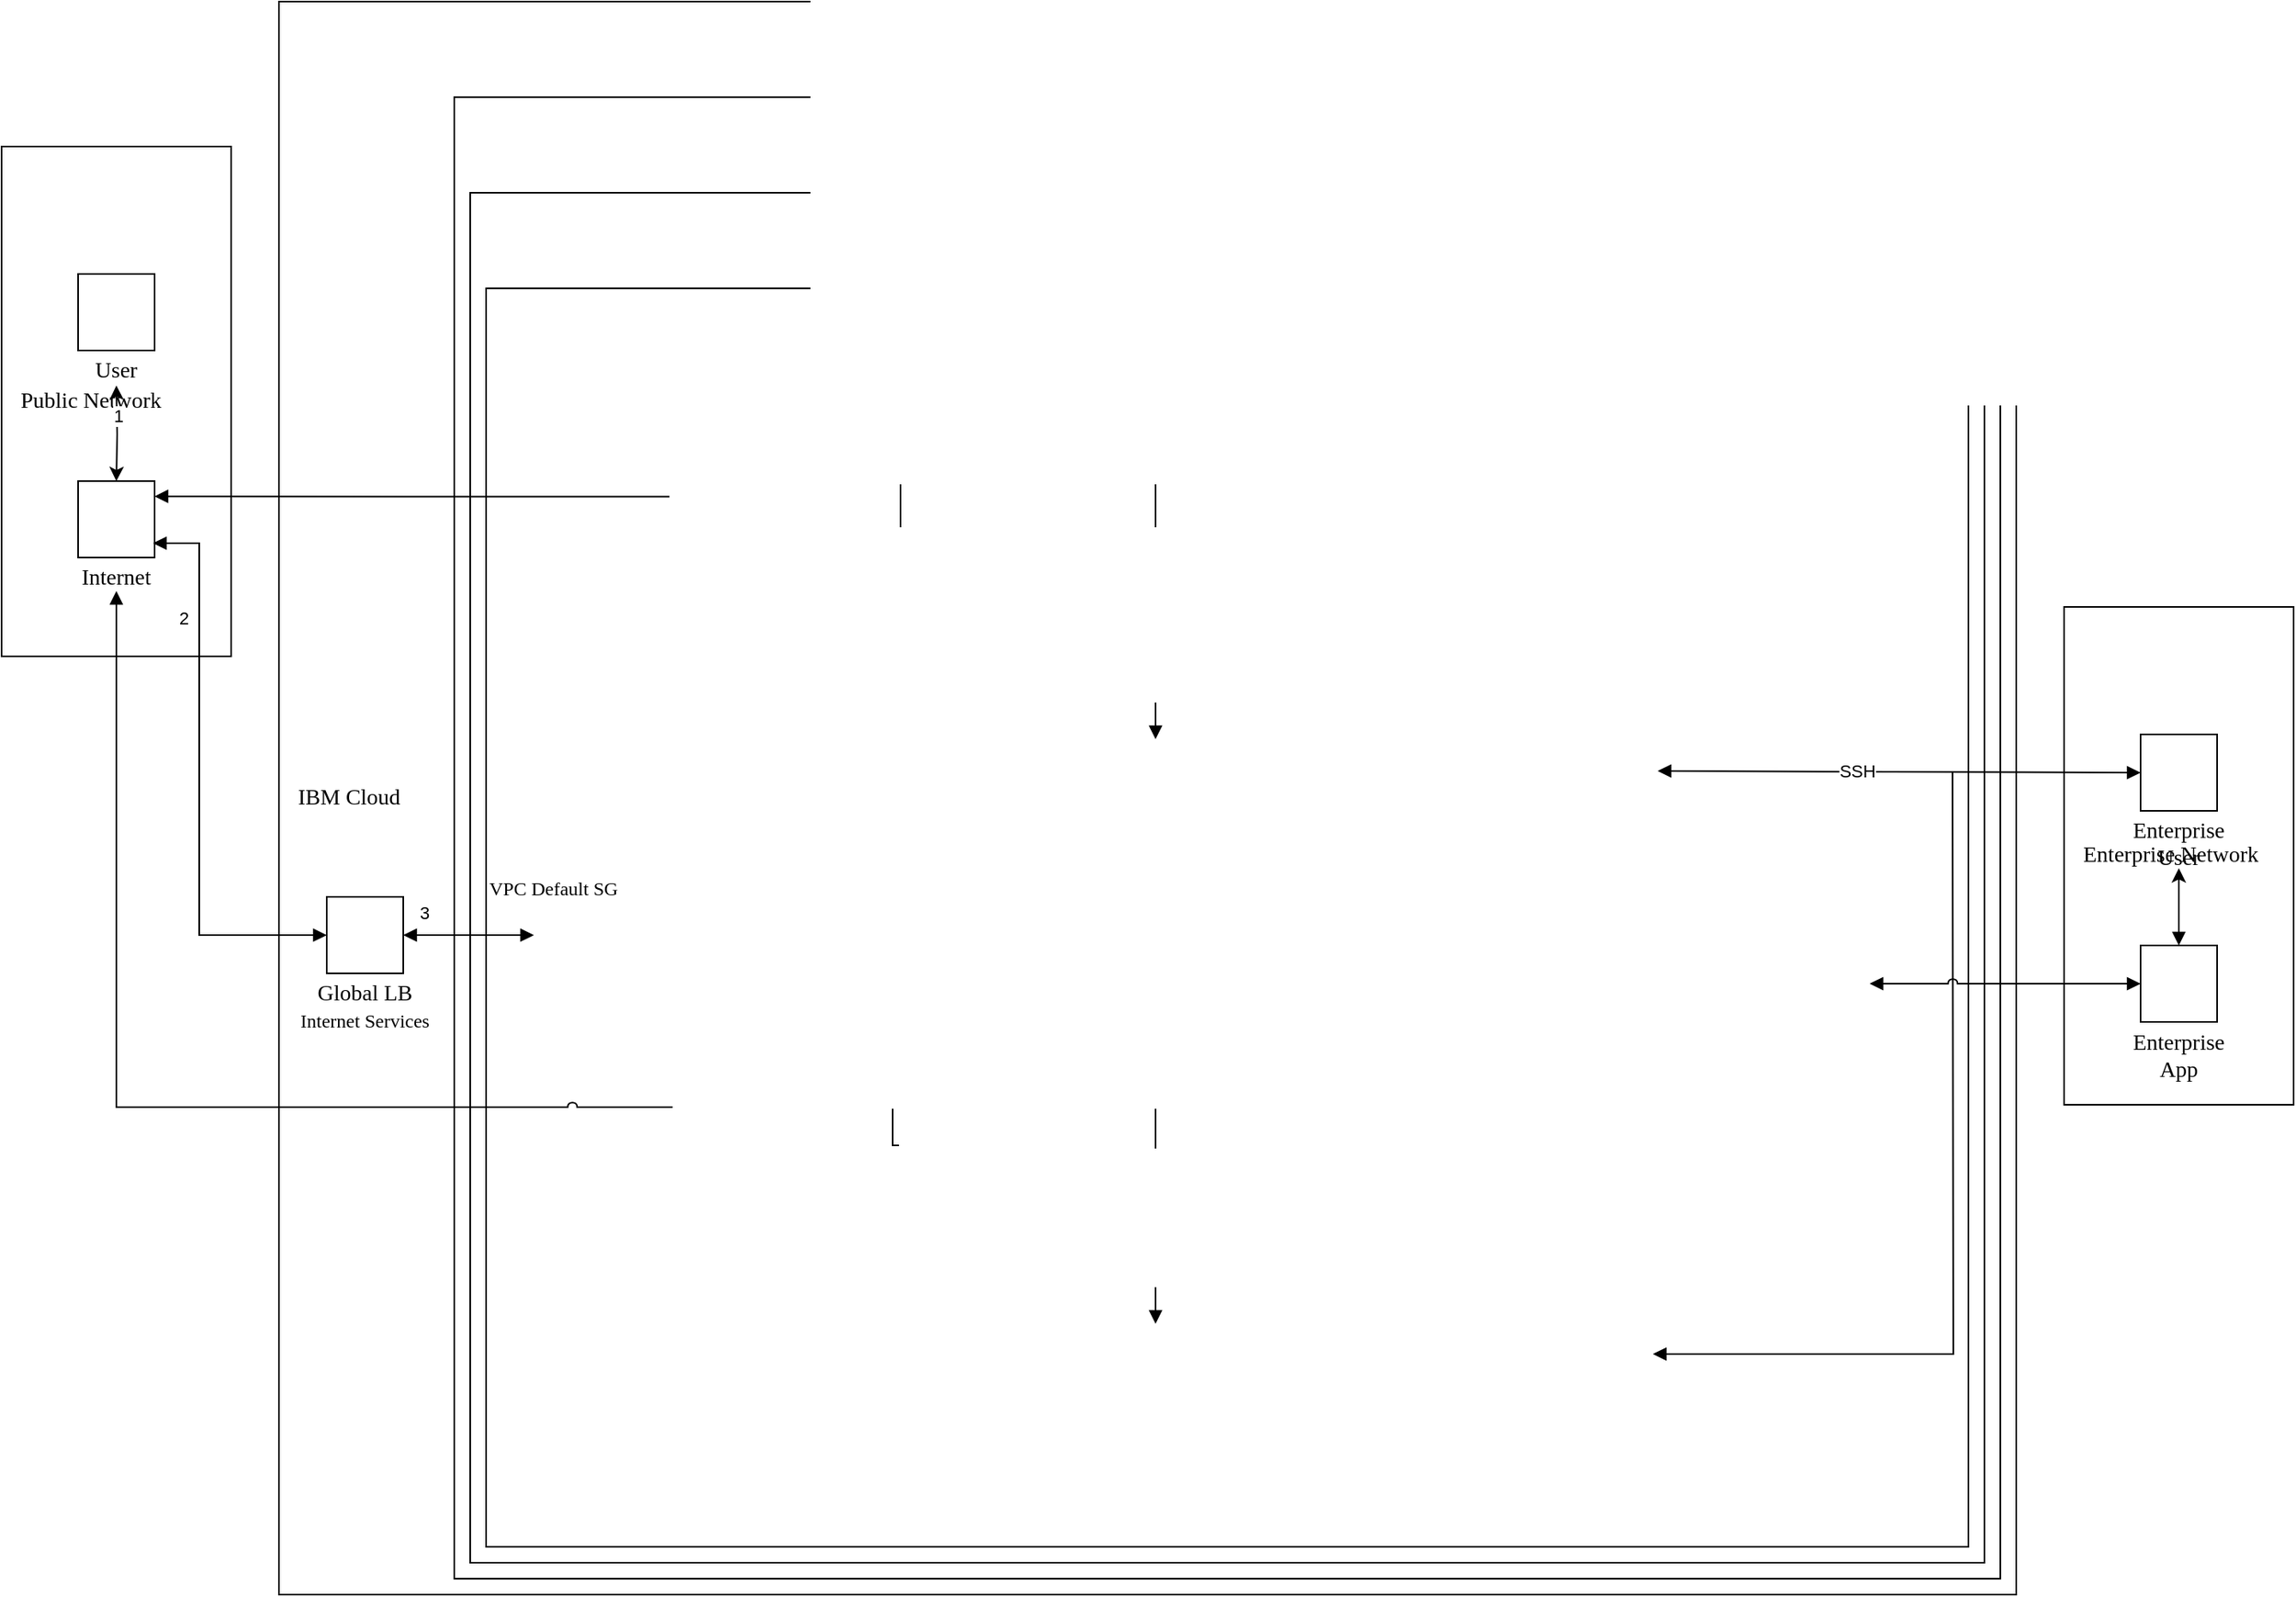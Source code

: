 <mxfile version="14.7.0" type="device" pages="2"><diagram id="Ti84AXCqNKDjUi2x2ifr" name="Infrastructure"><mxGraphModel dx="3470" dy="530" grid="1" gridSize="10" guides="1" tooltips="1" connect="1" arrows="1" fold="1" page="1" pageScale="1" pageWidth="850" pageHeight="1100" math="0" shadow="0"><root><mxCell id="0"/><mxCell id="1" parent="0"/><UserObject placeholders="1" label="%Element-Name%&lt;BR&gt;&lt;font style='font-size: 12px'&gt;%Element-ID%&lt;/font&gt;" Element-ID="" Element-Name="IBM Cloud" Icon-Name="ibm-cloud" Tag-Text="" id="CDbZ5l9BDtdl5b0aTiT1-25"><mxCell style="shape=mxgraph.ibm2mondrian.base;shapeType=pg;shapeLayout=expanded;colorFamily=cyan;colorBackground=noColor:noColor;html=1;whiteSpace=wrap;metaEdit=1;strokeWidth=1;collapsible=0;recursiveResize=0;expand=0;fontFamily=IBM Plex Sans;fontColor=#000000;fontSize=14;image=;verticalAlign=middle;align=left;spacing=0;spacingLeft=12;spacingRight=12;spacingTop=0;spacingBottom=0;container=1;verticalLabelPosition=middle;labelPosition=center;" parent="1" vertex="1"><mxGeometry x="-70" y="1800" width="1090" height="1000" as="geometry"/></mxCell></UserObject><UserObject placeholders="1" label="%Element-Name%&lt;BR&gt;&lt;font style='font-size: 12px'&gt;%Element-ID%&lt;/font&gt;" Element-ID="" Element-Name="Dallas Region" Icon-Name="location" Tag-Text="" id="CDbZ5l9BDtdl5b0aTiT1-24"><mxCell style="shape=mxgraph.ibm2mondrian.base;shapeType=lg;shapeLayout=expanded;colorFamily=gray;colorBackground=noColor:noColor;html=1;whiteSpace=wrap;metaEdit=1;strokeWidth=1;collapsible=0;recursiveResize=0;expand=0;fontFamily=IBM Plex Sans;fontColor=#000000;fontSize=14;image=;verticalAlign=middle;align=left;spacing=0;spacingLeft=12;spacingRight=16;spacingTop=0;spacingBottom=0;container=1" parent="CDbZ5l9BDtdl5b0aTiT1-25" vertex="1"><mxGeometry x="110" y="60" width="970" height="930" as="geometry"/></mxCell></UserObject><UserObject placeholders="1" label="%Element-Name%&lt;BR&gt;&lt;font style='font-size: 12px'&gt;%Element-ID%&lt;/font&gt;" Element-ID="172.21.0.0/20" Element-Name="VPC" Icon-Name="virtual-private-cloud" Tag-Text="" id="CDbZ5l9BDtdl5b0aTiT1-21"><mxCell style="shape=mxgraph.ibm2mondrian.base;shapeType=lg;shapeLayout=expanded;colorFamily=cyan;colorBackground=noColor:noColor;html=1;whiteSpace=wrap;metaEdit=1;strokeWidth=1;collapsible=0;recursiveResize=0;expand=0;fontFamily=IBM Plex Sans;fontColor=#000000;fontSize=14;image=;verticalAlign=middle;align=left;spacing=0;spacingLeft=12;spacingRight=12;spacingTop=0;spacingBottom=0;container=1;verticalLabelPosition=middle;labelPosition=center;" parent="CDbZ5l9BDtdl5b0aTiT1-24" vertex="1"><mxGeometry x="10" y="60" width="950" height="860" as="geometry"/></mxCell></UserObject><UserObject placeholders="1" label="%Element-Name%&lt;BR&gt;&lt;font style='font-size: 12px'&gt;%Element-ID%&lt;/font&gt;" Element-ID="172.21.8.0/21" Element-Name="Zone2" Icon-Name="data--base--alt" Tag-Text="" id="CDbZ5l9BDtdl5b0aTiT1-15"><mxCell style="shape=mxgraph.ibm2mondrian.base;shapeType=lg;shapeLayout=expanded;colorFamily=gray;colorBackground=veryLight:veryLight;html=1;whiteSpace=wrap;metaEdit=1;strokeWidth=1;collapsible=0;recursiveResize=0;expand=0;fontFamily=IBM Plex Sans;fontColor=#000000;fontSize=14;image=;verticalAlign=middle;align=left;spacing=0;spacingLeft=12;spacingRight=12;spacingTop=0;spacingBottom=0;container=1;verticalLabelPosition=middle;labelPosition=center;" parent="CDbZ5l9BDtdl5b0aTiT1-21" vertex="1"><mxGeometry x="105" y="490" width="695" height="350" as="geometry"/></mxCell></UserObject><mxCell id="xAne_ZRFX56vGm9xQ2Ty-37" value="5" style="edgeStyle=orthogonalEdgeStyle;rounded=0;orthogonalLoop=1;jettySize=auto;html=1;exitX=1;exitY=0.5;exitDx=0;exitDy=0;exitPerimeter=0;entryX=0.5;entryY=0;entryDx=0;entryDy=0;entryPerimeter=0;startArrow=block;startFill=1;endArrow=none;endFill=0;labelBorderColor=none;" parent="CDbZ5l9BDtdl5b0aTiT1-15" source="CDbZ5l9BDtdl5b0aTiT1-20" target="T8pLMNIIRBJssaEPvtSL-27" edge="1"><mxGeometry x="-0.932" y="14" relative="1" as="geometry"><mxPoint as="offset"/></mxGeometry></mxCell><UserObject placeholders="1" label="%Element-Name%&lt;BR&gt;&lt;font style='font-size: 12px'&gt;%Element-ID%&lt;/font&gt;" Element-ID="" Element-Name="Public Gateway" Icon-Name="gateway--public" Tag-Text="" id="CDbZ5l9BDtdl5b0aTiT1-20"><mxCell style="shape=mxgraph.ibm2mondrian.base;shapeType=ln;shapeLayout=collapsed;colorFamily=red;colorBackground=noColor:noColor;html=1;whiteSpace=wrap;metaEdit=1;strokeWidth=1;collapsible=0;recursiveResize=0;expand=0;fontFamily=IBM Plex Sans;fontColor=#000000;fontSize=14;image=;verticalAlign=top;align=center;spacing=0;spacingLeft=0;spacingRight=0;spacingTop=0;spacingBottom=0;verticalLabelPosition=bottom;labelPosition=center;positionText=bottom;container=0;" parent="CDbZ5l9BDtdl5b0aTiT1-15" vertex="1"><mxGeometry x="22" y="60" width="48" height="48" as="geometry"/></mxCell></UserObject><UserObject placeholders="1" label="%Element-Name%&lt;BR&gt;&lt;font style='font-size: 12px'&gt;%Element-ID%&lt;/font&gt;" Element-ID="172.21.8.0/24" Element-Name="Subnet" Icon-Name="locked" Tag-Text="" id="CDbZ5l9BDtdl5b0aTiT1-16"><mxCell style="shape=mxgraph.ibm2mondrian.base;shapeType=lg;shapeLayout=expanded;colorFamily=cyan;colorBackground=white:white;html=1;whiteSpace=wrap;metaEdit=1;strokeWidth=1;collapsible=0;recursiveResize=0;expand=0;fontFamily=IBM Plex Sans;fontColor=#000000;fontSize=14;image=;verticalAlign=middle;align=left;spacing=0;spacingLeft=12;spacingRight=12;spacingTop=0;spacingBottom=0;container=1;verticalLabelPosition=middle;labelPosition=center;" parent="CDbZ5l9BDtdl5b0aTiT1-15" vertex="1"><mxGeometry x="89" y="108" width="150" height="230" as="geometry"/></mxCell></UserObject><UserObject placeholders="1" label="%Element-Name%&lt;BR&gt;&lt;font style='font-size: 12px'&gt;%Element-ID%&lt;/font&gt;" Element-ID="" Element-Name="App Server VSI" Icon-Name="virtual-machine" Tag-Text="" id="CDbZ5l9BDtdl5b0aTiT1-17"><mxCell style="shape=mxgraph.ibm2mondrian.base;shapeType=ln;shapeLayout=collapsed;colorFamily=green;colorBackground=veryLight:veryLight;html=1;whiteSpace=wrap;metaEdit=1;strokeWidth=1;collapsible=0;recursiveResize=0;expand=0;fontFamily=IBM Plex Sans;fontColor=#000000;fontSize=14;image=;verticalAlign=top;align=center;spacing=0;spacingLeft=0;spacingRight=0;spacingTop=0;spacingBottom=0;verticalLabelPosition=bottom;labelPosition=center;container=0;positionText=bottom;labelWidth=104;" parent="CDbZ5l9BDtdl5b0aTiT1-16" vertex="1"><mxGeometry x="51" y="110" width="48" height="48" as="geometry"/></mxCell></UserObject><UserObject placeholders="1" label="%Element-Name%&lt;BR&gt;&lt;font style='font-size: 12px'&gt;%Element-ID%&lt;/font&gt;" Element-ID="172.21.9.0/24" Element-Name="Subnet" Icon-Name="locked" Tag-Text="" id="CDbZ5l9BDtdl5b0aTiT1-18"><mxCell style="shape=mxgraph.ibm2mondrian.base;shapeType=lg;shapeLayout=expanded;colorFamily=cyan;colorBackground=white:white;html=1;whiteSpace=wrap;metaEdit=1;strokeWidth=1;collapsible=0;recursiveResize=0;expand=0;fontFamily=IBM Plex Sans;fontColor=#000000;fontSize=14;image=;verticalAlign=middle;align=left;spacing=0;spacingLeft=12;spacingRight=12;spacingTop=0;spacingBottom=0;container=1;verticalLabelPosition=middle;labelPosition=center;" parent="CDbZ5l9BDtdl5b0aTiT1-15" vertex="1"><mxGeometry x="250" y="110" width="150" height="230" as="geometry"/></mxCell></UserObject><UserObject placeholders="1" label="%Element-Name%&lt;BR&gt;&lt;font style='font-size: 12px'&gt;%Element-ID%&lt;/font&gt;" Element-ID="" Element-Name="Data VSI" Icon-Name="virtual-machine" Tag-Text="" id="CDbZ5l9BDtdl5b0aTiT1-19"><mxCell style="shape=mxgraph.ibm2mondrian.base;shapeType=ln;shapeLayout=collapsed;colorFamily=green;colorBackground=veryLight:veryLight;html=1;whiteSpace=wrap;metaEdit=1;strokeWidth=1;collapsible=0;recursiveResize=0;expand=0;fontFamily=IBM Plex Sans;fontColor=#000000;fontSize=14;image=;verticalAlign=top;align=center;spacing=0;spacingLeft=0;spacingRight=0;spacingTop=0;spacingBottom=0;verticalLabelPosition=bottom;labelPosition=center;container=0;positionText=bottom;labelWidth=104;" parent="CDbZ5l9BDtdl5b0aTiT1-18" vertex="1"><mxGeometry x="51" y="110" width="48" height="48" as="geometry"/></mxCell></UserObject><UserObject placeholders="1" label="%Element-Name%&lt;BR&gt;&lt;font style='font-size: 12px'&gt;%Element-ID%&lt;/font&gt;" Element-ID="" Element-Name="Subnet" Icon-Name="locked" Tag-Text="" id="T8pLMNIIRBJssaEPvtSL-27"><mxCell style="shape=mxgraph.ibm2mondrian.base;shapeType=lg;shapeLayout=expanded;colorFamily=cyan;colorBackground=white:white;html=1;whiteSpace=wrap;metaEdit=1;strokeWidth=1;collapsible=0;recursiveResize=0;expand=0;fontFamily=IBM Plex Sans;fontColor=#000000;fontSize=14;image=;verticalAlign=middle;align=left;spacing=0;spacingLeft=12;spacingRight=12;spacingTop=0;spacingBottom=0;container=1;verticalLabelPosition=middle;labelPosition=center;" parent="CDbZ5l9BDtdl5b0aTiT1-15" vertex="1"><mxGeometry x="410" y="108" width="150" height="230" as="geometry"/></mxCell></UserObject><UserObject placeholders="1" label="%Element-Name%&lt;BR&gt;&lt;font style='font-size: 12px'&gt;%Element-ID%&lt;/font&gt;" Element-ID="" Element-Name="Bastion Host" Icon-Name="bastion-host" Tag-Text="" id="T8pLMNIIRBJssaEPvtSL-46"><mxCell style="shape=mxgraph.ibm2mondrian.base;shapeType=ln;shapeLayout=collapsed;colorFamily=red;colorBackground=noColor:noColor;html=1;whiteSpace=wrap;metaEdit=1;strokeWidth=1;collapsible=0;recursiveResize=0;expand=0;fontFamily=IBM Plex Sans;fontColor=#000000;fontSize=14;image=;verticalAlign=top;align=center;spacing=0;spacingLeft=0;spacingRight=0;spacingTop=0;spacingBottom=0;verticalLabelPosition=bottom;labelPosition=center;positionText=bottom;container=0;labelWidth=102;" parent="T8pLMNIIRBJssaEPvtSL-27" vertex="1"><mxGeometry x="51" y="108" width="48" height="48" as="geometry"/></mxCell></UserObject><mxCell id="Q6j5rNRpzNBKsQwS97KK-27" style="edgeStyle=orthogonalEdgeStyle;rounded=0;jumpStyle=arc;orthogonalLoop=1;jettySize=auto;html=1;exitX=0;exitY=0.5;exitDx=0;exitDy=0;exitPerimeter=0;entryX=1;entryY=0.5;entryDx=0;entryDy=0;entryPerimeter=0;labelBackgroundColor=#ffffff;startArrow=block;startFill=1;endArrow=block;endFill=1;" edge="1" parent="CDbZ5l9BDtdl5b0aTiT1-15" source="T8pLMNIIRBJssaEPvtSL-30" target="T8pLMNIIRBJssaEPvtSL-46"><mxGeometry relative="1" as="geometry"/></mxCell><UserObject placeholders="1" label="%Element-Name%&lt;BR&gt;&lt;font style='font-size: 12px'&gt;%Element-ID%&lt;/font&gt;" Element-ID="" Element-Name="Floating IP" Icon-Name="floating-ip" Tag-Text="" id="T8pLMNIIRBJssaEPvtSL-30"><mxCell style="shape=mxgraph.ibm2mondrian.base;shapeType=ln;shapeLayout=collapsed;colorFamily=cyan;colorBackground=noColor:noColor;html=1;whiteSpace=wrap;metaEdit=1;strokeWidth=1;collapsible=0;recursiveResize=0;expand=0;fontFamily=IBM Plex Sans;fontColor=#000000;fontSize=14;image=;verticalAlign=top;align=center;spacing=0;spacingLeft=0;spacingRight=0;spacingTop=0;spacingBottom=0;verticalLabelPosition=bottom;labelPosition=center;positionText=bottom;container=0;labelWidth=98;" parent="CDbZ5l9BDtdl5b0aTiT1-15" vertex="1"><mxGeometry x="589" y="215" width="48" height="48" as="geometry"/></mxCell></UserObject><mxCell id="Q6j5rNRpzNBKsQwS97KK-11" style="edgeStyle=orthogonalEdgeStyle;rounded=0;jumpStyle=arc;orthogonalLoop=1;jettySize=auto;html=1;exitX=0.3;exitY=0;exitDx=0;exitDy=0;exitPerimeter=0;entryX=0.5;entryY=0;entryDx=0;entryDy=0;entryPerimeter=0;labelBackgroundColor=#ffffff;startArrow=block;startFill=1;endArrow=block;endFill=1;" edge="1" parent="CDbZ5l9BDtdl5b0aTiT1-15" source="T8pLMNIIRBJssaEPvtSL-46" target="CDbZ5l9BDtdl5b0aTiT1-17"><mxGeometry relative="1" as="geometry"/></mxCell><mxCell id="Q6j5rNRpzNBKsQwS97KK-28" value="SSH" style="edgeLabel;html=1;align=center;verticalAlign=middle;resizable=0;points=[];" vertex="1" connectable="0" parent="Q6j5rNRpzNBKsQwS97KK-11"><mxGeometry x="-0.681" y="-2" relative="1" as="geometry"><mxPoint as="offset"/></mxGeometry></mxCell><mxCell id="Q6j5rNRpzNBKsQwS97KK-33" style="edgeStyle=orthogonalEdgeStyle;rounded=0;jumpStyle=arc;orthogonalLoop=1;jettySize=auto;html=1;exitX=1;exitY=0.5;exitDx=0;exitDy=0;exitPerimeter=0;labelBackgroundColor=#ffffff;startArrow=block;startFill=1;endArrow=block;endFill=1;labelBorderColor=#000000;" edge="1" parent="CDbZ5l9BDtdl5b0aTiT1-15" source="CDbZ5l9BDtdl5b0aTiT1-17"><mxGeometry relative="1" as="geometry"><mxPoint x="302" y="242" as="targetPoint"/></mxGeometry></mxCell><mxCell id="Q6j5rNRpzNBKsQwS97KK-35" value="6" style="edgeLabel;html=1;align=center;verticalAlign=middle;resizable=0;points=[];" vertex="1" connectable="0" parent="Q6j5rNRpzNBKsQwS97KK-33"><mxGeometry x="-0.365" y="-1" relative="1" as="geometry"><mxPoint x="-19" y="-13" as="offset"/></mxGeometry></mxCell><UserObject placeholders="1" label="%Element-Name%&lt;BR&gt;&lt;font style='font-size: 12px'&gt;%Element-ID%&lt;/font&gt;" Element-ID="172.21.0.0/21" Element-Name="Zone1" Icon-Name="data--base--alt" Tag-Text="" id="CDbZ5l9BDtdl5b0aTiT1-11"><mxCell style="shape=mxgraph.ibm2mondrian.base;shapeType=lg;shapeLayout=expanded;colorFamily=gray;colorBackground=veryLight:veryLight;html=1;whiteSpace=wrap;metaEdit=1;strokeWidth=1;collapsible=0;recursiveResize=0;expand=0;fontFamily=IBM Plex Sans;fontColor=#000000;fontSize=14;image=;verticalAlign=middle;align=left;spacing=0;spacingLeft=12;spacingRight=12;spacingTop=0;spacingBottom=0;container=1;verticalLabelPosition=middle;labelPosition=center;" parent="CDbZ5l9BDtdl5b0aTiT1-21" vertex="1"><mxGeometry x="105" y="100" width="695" height="350" as="geometry"/></mxCell></UserObject><UserObject placeholders="1" label="%Element-Name%&lt;BR&gt;&lt;font style='font-size: 12px'&gt;%Element-ID%&lt;/font&gt;" Element-ID="172.21.0.0/24" Element-Name="Subnet" Icon-Name="locked" Tag-Text="" id="CDbZ5l9BDtdl5b0aTiT1-1"><mxCell style="shape=mxgraph.ibm2mondrian.base;shapeType=lg;shapeLayout=expanded;colorFamily=cyan;colorBackground=white:white;html=1;whiteSpace=wrap;metaEdit=1;strokeWidth=1;collapsible=0;recursiveResize=0;expand=0;fontFamily=IBM Plex Sans;fontColor=#000000;fontSize=14;image=;verticalAlign=middle;align=left;spacing=0;spacingLeft=12;spacingRight=12;spacingTop=0;spacingBottom=0;container=1;verticalLabelPosition=middle;labelPosition=center;" parent="CDbZ5l9BDtdl5b0aTiT1-11" vertex="1"><mxGeometry x="90" y="110" width="150" height="230" as="geometry"/></mxCell></UserObject><UserObject placeholders="1" label="%Element-Name%&lt;BR&gt;&lt;font style='font-size: 12px'&gt;%Element-ID%&lt;/font&gt;" Element-ID="" Element-Name="App Server VSI" Icon-Name="virtual-machine" Tag-Text="" id="CDbZ5l9BDtdl5b0aTiT1-5"><mxCell style="shape=mxgraph.ibm2mondrian.base;shapeType=ln;shapeLayout=collapsed;colorFamily=green;colorBackground=veryLight:veryLight;html=1;whiteSpace=wrap;metaEdit=1;strokeWidth=1;collapsible=0;recursiveResize=0;expand=0;fontFamily=IBM Plex Sans;fontColor=#000000;fontSize=14;image=;verticalAlign=top;align=center;spacing=0;spacingLeft=0;spacingRight=0;spacingTop=0;spacingBottom=0;verticalLabelPosition=bottom;labelPosition=center;container=0;positionText=bottom;labelWidth=111;" parent="CDbZ5l9BDtdl5b0aTiT1-1" vertex="1"><mxGeometry x="50" y="133" width="48" height="48" as="geometry"/></mxCell></UserObject><mxCell id="xAne_ZRFX56vGm9xQ2Ty-27" value="5" style="edgeStyle=orthogonalEdgeStyle;rounded=0;orthogonalLoop=1;jettySize=auto;html=1;entryX=0.5;entryY=0;entryDx=0;entryDy=0;entryPerimeter=0;startArrow=block;startFill=1;endArrow=none;endFill=0;labelBorderColor=none;labelBackgroundColor=none;" parent="CDbZ5l9BDtdl5b0aTiT1-11" target="T8pLMNIIRBJssaEPvtSL-15" edge="1"><mxGeometry x="-0.932" y="14" relative="1" as="geometry"><mxPoint x="70" y="84" as="sourcePoint"/><Array as="points"><mxPoint x="485" y="84"/></Array><mxPoint as="offset"/></mxGeometry></mxCell><UserObject placeholders="1" label="%Element-Name%&lt;BR&gt;&lt;font style='font-size: 12px'&gt;%Element-ID%&lt;/font&gt;" Element-ID="" Element-Name="Public Gateway" Icon-Name="gateway--public" Tag-Text="" id="CDbZ5l9BDtdl5b0aTiT1-13"><mxCell style="shape=mxgraph.ibm2mondrian.base;shapeType=ln;shapeLayout=collapsed;colorFamily=red;colorBackground=noColor:noColor;html=1;whiteSpace=wrap;metaEdit=1;strokeWidth=1;collapsible=0;recursiveResize=0;expand=0;fontFamily=IBM Plex Sans;fontColor=#000000;fontSize=14;image=;verticalAlign=top;align=center;spacing=0;spacingLeft=0;spacingRight=0;spacingTop=0;spacingBottom=0;verticalLabelPosition=bottom;labelPosition=center;positionText=bottom;container=0;" parent="CDbZ5l9BDtdl5b0aTiT1-11" vertex="1"><mxGeometry x="20" y="62" width="48" height="48" as="geometry"/></mxCell></UserObject><UserObject placeholders="1" label="%Element-Name%&lt;BR&gt;&lt;font style='font-size: 12px'&gt;%Element-ID%&lt;/font&gt;" Element-ID="" Element-Name="Subnet" Icon-Name="locked" Tag-Text="" id="T8pLMNIIRBJssaEPvtSL-15"><mxCell style="shape=mxgraph.ibm2mondrian.base;shapeType=lg;shapeLayout=expanded;colorFamily=cyan;colorBackground=white:white;html=1;whiteSpace=wrap;metaEdit=1;strokeWidth=1;collapsible=0;recursiveResize=0;expand=0;fontFamily=IBM Plex Sans;fontColor=#000000;fontSize=14;image=;verticalAlign=middle;align=left;spacing=0;spacingLeft=12;spacingRight=12;spacingTop=0;spacingBottom=0;container=1;verticalLabelPosition=middle;labelPosition=center;" parent="CDbZ5l9BDtdl5b0aTiT1-11" vertex="1"><mxGeometry x="412" y="110" width="150" height="230" as="geometry"/></mxCell></UserObject><UserObject placeholders="1" label="%Element-Name%&lt;BR&gt;&lt;font style='font-size: 12px'&gt;%Element-ID%&lt;/font&gt;" Element-ID="" Element-Name="Bastion Host" Icon-Name="bastion-host" Tag-Text="" id="T8pLMNIIRBJssaEPvtSL-41"><mxCell style="shape=mxgraph.ibm2mondrian.base;shapeType=ln;shapeLayout=collapsed;colorFamily=red;colorBackground=noColor:noColor;html=1;whiteSpace=wrap;metaEdit=1;strokeWidth=1;collapsible=0;recursiveResize=0;expand=0;fontFamily=IBM Plex Sans;fontColor=#000000;fontSize=14;image=;verticalAlign=top;align=center;spacing=0;spacingLeft=0;spacingRight=0;spacingTop=0;spacingBottom=0;verticalLabelPosition=bottom;labelPosition=center;positionText=bottom;container=0;labelWidth=108;" parent="T8pLMNIIRBJssaEPvtSL-15" vertex="1"><mxGeometry x="50" y="129" width="48" height="48" as="geometry"/></mxCell></UserObject><UserObject placeholders="1" label="%Element-Name%&lt;BR&gt;&lt;font style='font-size: 12px'&gt;%Element-ID%&lt;/font&gt;" Element-ID="" Element-Name="Floating IP" Icon-Name="floating-ip" Tag-Text="" id="T8pLMNIIRBJssaEPvtSL-21"><mxCell style="shape=mxgraph.ibm2mondrian.base;shapeType=ln;shapeLayout=collapsed;colorFamily=cyan;colorBackground=noColor:noColor;html=1;whiteSpace=wrap;metaEdit=1;strokeWidth=1;collapsible=0;recursiveResize=0;expand=0;fontFamily=IBM Plex Sans;fontColor=#000000;fontSize=14;image=;verticalAlign=top;align=center;spacing=0;spacingLeft=0;spacingRight=0;spacingTop=0;spacingBottom=0;verticalLabelPosition=bottom;labelPosition=center;positionText=bottom;container=0;labelWidth=98;" parent="CDbZ5l9BDtdl5b0aTiT1-11" vertex="1"><mxGeometry x="592" y="239" width="48" height="48" as="geometry"/></mxCell></UserObject><UserObject placeholders="1" label="%Element-Name%&lt;BR&gt;&lt;font style='font-size: 12px'&gt;%Element-ID%&lt;/font&gt;" Element-ID="172.21.1.0/24" Element-Name="Subnet" Icon-Name="locked" Tag-Text="" id="CDbZ5l9BDtdl5b0aTiT1-3"><mxCell style="shape=mxgraph.ibm2mondrian.base;shapeType=lg;shapeLayout=expanded;colorFamily=cyan;colorBackground=white:white;html=1;whiteSpace=wrap;metaEdit=1;strokeWidth=1;collapsible=0;recursiveResize=0;expand=0;fontFamily=IBM Plex Sans;fontColor=#000000;fontSize=14;image=;verticalAlign=middle;align=left;spacing=0;spacingLeft=12;spacingRight=12;spacingTop=0;spacingBottom=0;container=1;verticalLabelPosition=middle;labelPosition=center;" parent="CDbZ5l9BDtdl5b0aTiT1-11" vertex="1"><mxGeometry x="250" y="110" width="150" height="230" as="geometry"/></mxCell></UserObject><UserObject placeholders="1" label="%Element-Name%&lt;BR&gt;&lt;font style='font-size: 12px'&gt;%Element-ID%&lt;/font&gt;" Element-ID="" Element-Name="Data VSI" Icon-Name="virtual-machine" Tag-Text="" id="CDbZ5l9BDtdl5b0aTiT1-10"><mxCell style="shape=mxgraph.ibm2mondrian.base;shapeType=ln;shapeLayout=collapsed;colorFamily=green;colorBackground=veryLight:veryLight;html=1;whiteSpace=wrap;metaEdit=1;strokeWidth=1;collapsible=0;recursiveResize=0;expand=0;fontFamily=IBM Plex Sans;fontColor=#000000;fontSize=14;image=;verticalAlign=top;align=center;spacing=0;spacingLeft=0;spacingRight=0;spacingTop=0;spacingBottom=0;verticalLabelPosition=bottom;labelPosition=center;container=0;positionText=bottom;labelWidth=104;" parent="CDbZ5l9BDtdl5b0aTiT1-3" vertex="1"><mxGeometry x="51" y="133" width="48" height="48" as="geometry"/></mxCell></UserObject><UserObject placeholders="1" label="%Element-Name%&lt;BR&gt;&lt;font style='font-size: 12px'&gt;%Element-ID%&lt;/font&gt;" Element-ID="Data SG" Element-Name="" Icon-Name="group--security" Tag-Text="" id="CDbZ5l9BDtdl5b0aTiT1-23"><mxCell style="shape=mxgraph.ibm2mondrian.base;shapeType=lg;shapeLayout=expanded;colorFamily=red;colorBackground=noColor:noColor;html=1;whiteSpace=wrap;metaEdit=1;strokeWidth=1;collapsible=0;recursiveResize=0;expand=0;fontFamily=IBM Plex Sans;fontColor=#000000;fontSize=14;image=;verticalAlign=middle;align=left;spacing=0;spacingLeft=2;spacingRight=12;spacingTop=-54;spacingBottom=0;container=1;verticalLabelPosition=middle;labelPosition=center;shapeStyle=dashed;colorFillIcon=noColor;iconImage=noIcon;" parent="CDbZ5l9BDtdl5b0aTiT1-3" vertex="1"><mxGeometry x="12.5" y="60" width="126" height="550" as="geometry"/></mxCell></UserObject><UserObject placeholders="1" label="%Element-Name%&lt;BR&gt;&lt;font style='font-size: 12px'&gt;%Element-ID%&lt;/font&gt;" Element-ID="Maintenance SG" Element-Name="" Icon-Name="group--security" Tag-Text="" id="Q6j5rNRpzNBKsQwS97KK-94"><mxCell style="shape=mxgraph.ibm2mondrian.base;shapeType=lg;shapeLayout=expanded;colorFamily=red;colorBackground=noColor:noColor;html=1;whiteSpace=wrap;metaEdit=1;strokeWidth=1;collapsible=0;recursiveResize=0;expand=0;fontFamily=IBM Plex Sans;fontColor=#000000;fontSize=14;image=;verticalAlign=middle;align=left;spacing=0;spacingLeft=2;spacingRight=12;spacingTop=-54;spacingBottom=0;container=1;verticalLabelPosition=middle;labelPosition=center;shapeStyle=dashed;iconImage=noIcon;colorFillIcon=noColor;" vertex="1" parent="CDbZ5l9BDtdl5b0aTiT1-23"><mxGeometry x="-153" y="26" width="431.5" height="134" as="geometry"/></mxCell></UserObject><UserObject placeholders="1" label="%Element-Name%&lt;BR&gt;&lt;font style='font-size: 12px'&gt;%Element-ID%&lt;/font&gt;" Element-ID="Maintenance SG" Element-Name="" Icon-Name="group--security" Tag-Text="" id="Q6j5rNRpzNBKsQwS97KK-95"><mxCell style="shape=mxgraph.ibm2mondrian.base;shapeType=lg;shapeLayout=expanded;colorFamily=red;colorBackground=noColor:noColor;html=1;whiteSpace=wrap;metaEdit=1;strokeWidth=1;collapsible=0;recursiveResize=0;expand=0;fontFamily=IBM Plex Sans;fontColor=#000000;fontSize=14;image=;verticalAlign=middle;align=left;spacing=0;spacingLeft=2;spacingRight=12;spacingTop=-54;spacingBottom=0;container=1;verticalLabelPosition=middle;labelPosition=center;shapeStyle=dashed;iconImage=noIcon;colorFillIcon=noColor;" vertex="1" parent="CDbZ5l9BDtdl5b0aTiT1-23"><mxGeometry x="-152.75" y="380" width="431.5" height="164" as="geometry"/></mxCell></UserObject><mxCell id="xAne_ZRFX56vGm9xQ2Ty-51" value="6" style="edgeStyle=orthogonalEdgeStyle;rounded=0;orthogonalLoop=1;jettySize=auto;html=1;exitX=1;exitY=0.5;exitDx=0;exitDy=0;exitPerimeter=0;entryX=0;entryY=0.5;entryDx=0;entryDy=0;entryPerimeter=0;startArrow=block;startFill=1;endArrow=block;endFill=1;labelBorderColor=none;" parent="CDbZ5l9BDtdl5b0aTiT1-11" source="CDbZ5l9BDtdl5b0aTiT1-5" target="CDbZ5l9BDtdl5b0aTiT1-10" edge="1"><mxGeometry x="-0.699" y="7" relative="1" as="geometry"><mxPoint as="offset"/></mxGeometry></mxCell><mxCell id="xAne_ZRFX56vGm9xQ2Ty-61" style="edgeStyle=orthogonalEdgeStyle;rounded=0;orthogonalLoop=1;jettySize=auto;html=1;exitX=1;exitY=0.5;exitDx=0;exitDy=0;exitPerimeter=0;entryX=0;entryY=0.5;entryDx=0;entryDy=0;entryPerimeter=0;startArrow=block;startFill=1;endArrow=block;endFill=1;" parent="CDbZ5l9BDtdl5b0aTiT1-11" source="T8pLMNIIRBJssaEPvtSL-41" target="T8pLMNIIRBJssaEPvtSL-21" edge="1"><mxGeometry relative="1" as="geometry"/></mxCell><mxCell id="Q6j5rNRpzNBKsQwS97KK-13" style="edgeStyle=orthogonalEdgeStyle;rounded=0;jumpStyle=arc;orthogonalLoop=1;jettySize=auto;html=1;exitX=0.4;exitY=0;exitDx=0;exitDy=0;exitPerimeter=0;entryX=0.5;entryY=0;entryDx=0;entryDy=0;entryPerimeter=0;labelBackgroundColor=#ffffff;startArrow=block;startFill=1;endArrow=block;endFill=1;" edge="1" parent="CDbZ5l9BDtdl5b0aTiT1-11" source="T8pLMNIIRBJssaEPvtSL-41" target="CDbZ5l9BDtdl5b0aTiT1-5"><mxGeometry relative="1" as="geometry"/></mxCell><mxCell id="Q6j5rNRpzNBKsQwS97KK-29" value="SSH" style="edgeLabel;html=1;align=center;verticalAlign=middle;resizable=0;points=[];" vertex="1" connectable="0" parent="Q6j5rNRpzNBKsQwS97KK-13"><mxGeometry x="-0.642" y="-5" relative="1" as="geometry"><mxPoint as="offset"/></mxGeometry></mxCell><UserObject placeholders="1" label="%Element-Name%&lt;BR&gt;&lt;font style='font-size: 12px'&gt;%Element-ID%&lt;/font&gt;" Element-ID="Web/App SG" Element-Name="" Icon-Name="group--security" Tag-Text="" id="Q6j5rNRpzNBKsQwS97KK-48"><mxCell style="shape=mxgraph.ibm2mondrian.base;shapeType=lg;shapeLayout=expanded;colorFamily=red;colorBackground=noColor:noColor;html=1;whiteSpace=wrap;metaEdit=1;strokeWidth=1;collapsible=0;recursiveResize=0;expand=0;fontFamily=IBM Plex Sans;fontColor=#000000;fontSize=14;image=;verticalAlign=middle;align=left;spacing=0;spacingLeft=2;spacingRight=12;spacingTop=-54;spacingBottom=0;container=1;verticalLabelPosition=middle;labelPosition=center;shapeStyle=dashed;colorFillIcon=noColor;iconImage=noIcon;" vertex="1" parent="CDbZ5l9BDtdl5b0aTiT1-11"><mxGeometry x="102" y="170" width="126" height="550" as="geometry"/></mxCell></UserObject><UserObject placeholders="1" label="%Element-Name%&lt;BR&gt;&lt;font style='font-size: 12px'&gt;%Element-ID%&lt;/font&gt;" Element-ID="Bastion SG" Element-Name="" Icon-Name="group--security" Tag-Text="" id="Q6j5rNRpzNBKsQwS97KK-93"><mxCell style="shape=mxgraph.ibm2mondrian.base;shapeType=lg;shapeLayout=expanded;colorFamily=red;colorBackground=noColor:noColor;html=1;whiteSpace=wrap;metaEdit=1;strokeWidth=1;collapsible=0;recursiveResize=0;expand=0;fontFamily=IBM Plex Sans;fontColor=#000000;fontSize=14;image=;verticalAlign=middle;align=left;spacing=0;spacingLeft=2;spacingRight=12;spacingTop=-54;spacingBottom=0;container=1;verticalLabelPosition=middle;labelPosition=center;shapeStyle=dashed;colorFillIcon=noColor;iconImage=noIcon;" vertex="1" parent="CDbZ5l9BDtdl5b0aTiT1-11"><mxGeometry x="422" y="170" width="126" height="550" as="geometry"/></mxCell></UserObject><mxCell id="xAne_ZRFX56vGm9xQ2Ty-40" value="4" style="edgeStyle=orthogonalEdgeStyle;rounded=0;orthogonalLoop=1;jettySize=auto;html=1;exitX=0.5;exitY=0;exitDx=0;exitDy=0;exitPerimeter=0;entryX=0;entryY=0.5;entryDx=0;entryDy=0;entryPerimeter=0;startArrow=block;startFill=1;endArrow=block;endFill=1;labelBorderColor=none;" parent="CDbZ5l9BDtdl5b0aTiT1-21" source="CDbZ5l9BDtdl5b0aTiT1-26" target="CDbZ5l9BDtdl5b0aTiT1-5" edge="1"><mxGeometry x="-0.643" y="14" relative="1" as="geometry"><mxPoint as="offset"/></mxGeometry></mxCell><UserObject placeholders="1" label="%Element-Name%&lt;BR&gt;&lt;font style='font-size: 12px'&gt;%Element-ID%&lt;/font&gt;" Element-ID="" Element-Name="Public ALB" Icon-Name="load-balancer--application" Tag-Text="" id="CDbZ5l9BDtdl5b0aTiT1-26"><mxCell style="shape=mxgraph.ibm2mondrian.base;shapeType=ln;shapeLayout=collapsed;colorFamily=cyan;colorBackground=noColor:noColor;html=1;whiteSpace=wrap;metaEdit=1;strokeWidth=1;collapsible=0;recursiveResize=0;expand=0;fontFamily=IBM Plex Sans;fontColor=#000000;fontSize=14;image=;verticalAlign=top;align=center;spacing=0;spacingLeft=0;spacingRight=0;spacingTop=0;spacingBottom=0;verticalLabelPosition=bottom;labelPosition=center;positionText=bottom;container=0;labelWidth=105;" parent="CDbZ5l9BDtdl5b0aTiT1-21" vertex="1"><mxGeometry x="40" y="442" width="48" height="48" as="geometry"/></mxCell></UserObject><mxCell id="NnD1Yv0_nKu0wbRIrOt5-1" style="edgeStyle=orthogonalEdgeStyle;rounded=0;jumpStyle=arc;orthogonalLoop=1;jettySize=auto;html=1;exitX=0.5;exitY=0;exitDx=0;exitDy=0;exitPerimeter=0;labelBackgroundColor=#ffffff;startArrow=block;startFill=1;entryX=1;entryY=0.9;entryDx=0;entryDy=0;entryPerimeter=0;" edge="1" parent="CDbZ5l9BDtdl5b0aTiT1-21" source="T8pLMNIIRBJssaEPvtSL-47" target="CDbZ5l9BDtdl5b0aTiT1-11"><mxGeometry relative="1" as="geometry"><mxPoint x="860" y="270" as="targetPoint"/><Array as="points"><mxPoint x="854" y="415"/></Array></mxGeometry></mxCell><mxCell id="Q6j5rNRpzNBKsQwS97KK-46" style="edgeStyle=orthogonalEdgeStyle;rounded=0;jumpStyle=arc;orthogonalLoop=1;jettySize=auto;html=1;entryX=1.001;entryY=0.32;entryDx=0;entryDy=0;entryPerimeter=0;labelBackgroundColor=#ffffff;startArrow=block;startFill=1;endArrow=block;endFill=1;" edge="1" parent="CDbZ5l9BDtdl5b0aTiT1-21" target="CDbZ5l9BDtdl5b0aTiT1-15"><mxGeometry relative="1" as="geometry"><mxPoint x="854" y="560" as="sourcePoint"/><Array as="points"><mxPoint x="854" y="602"/></Array></mxGeometry></mxCell><UserObject placeholders="1" label="%Element-Name%&lt;BR&gt;&lt;font style='font-size: 12px'&gt;%Element-ID%&lt;/font&gt;" Element-ID="" Element-Name="VPN Connection" Icon-Name="vpn--connection" Tag-Text="" id="T8pLMNIIRBJssaEPvtSL-47"><mxCell style="shape=mxgraph.ibm2mondrian.base;shapeType=ln;shapeLayout=collapsed;colorFamily=red;colorBackground=noColor:noColor;html=1;whiteSpace=wrap;metaEdit=1;strokeWidth=1;collapsible=0;recursiveResize=0;expand=0;fontFamily=IBM Plex Sans;fontColor=#000000;fontSize=14;image=;verticalAlign=top;align=center;spacing=0;spacingLeft=0;spacingRight=0;spacingTop=0;spacingBottom=0;verticalLabelPosition=bottom;labelPosition=center;positionText=bottom;container=0;" parent="CDbZ5l9BDtdl5b0aTiT1-21" vertex="1"><mxGeometry x="830" y="472.5" width="48" height="48" as="geometry"/></mxCell></UserObject><mxCell id="xAne_ZRFX56vGm9xQ2Ty-41" value="4" style="edgeStyle=orthogonalEdgeStyle;rounded=0;orthogonalLoop=1;jettySize=auto;html=1;exitX=0;exitY=0.5;exitDx=0;exitDy=0;exitPerimeter=0;startArrow=block;startFill=1;endArrow=block;endFill=1;labelBorderColor=none;jumpStyle=none;" parent="CDbZ5l9BDtdl5b0aTiT1-21" source="CDbZ5l9BDtdl5b0aTiT1-17" edge="1"><mxGeometry x="-0.05" y="14" relative="1" as="geometry"><mxPoint x="64" y="510" as="targetPoint"/><mxPoint as="offset"/></mxGeometry></mxCell><mxCell id="Q6j5rNRpzNBKsQwS97KK-44" value="8" style="text;html=1;resizable=0;autosize=1;align=center;verticalAlign=middle;points=[];fillColor=none;strokeColor=none;rounded=0;" vertex="1" parent="CDbZ5l9BDtdl5b0aTiT1-21"><mxGeometry x="890" y="472.5" width="20" height="20" as="geometry"/></mxCell><mxCell id="Q6j5rNRpzNBKsQwS97KK-45" value="7" style="text;html=1;resizable=0;autosize=1;align=center;verticalAlign=middle;points=[];fillColor=none;strokeColor=none;rounded=0;" vertex="1" parent="CDbZ5l9BDtdl5b0aTiT1-21"><mxGeometry x="900" y="370" width="20" height="20" as="geometry"/></mxCell><UserObject placeholders="1" label="%Element-Name%&lt;BR&gt;&lt;font style='font-size: 12px'&gt;%Element-ID%&lt;/font&gt;" Element-ID="VPC Default SG" Element-Name="" Icon-Name="group--security" Tag-Text="" id="Nep8i9y4JXmqpPGziFwu-2"><mxCell style="shape=mxgraph.ibm2mondrian.base;shapeType=lg;shapeLayout=expanded;colorFamily=red;colorBackground=noColor:noColor;html=1;whiteSpace=wrap;metaEdit=1;strokeWidth=1;collapsible=0;recursiveResize=0;expand=0;fontFamily=IBM Plex Sans;fontColor=#000000;fontSize=14;image=;verticalAlign=middle;align=left;spacing=0;spacingLeft=2;spacingRight=12;spacingTop=-54;spacingBottom=0;container=1;verticalLabelPosition=middle;labelPosition=center;shapeStyle=dashed;iconImage=noIcon;colorFillIcon=noColor;" vertex="1" parent="CDbZ5l9BDtdl5b0aTiT1-21"><mxGeometry x="10" y="60" width="930" height="790" as="geometry"/></mxCell></UserObject><mxCell id="xAne_ZRFX56vGm9xQ2Ty-25" value="3" style="edgeStyle=orthogonalEdgeStyle;rounded=0;orthogonalLoop=1;jettySize=auto;html=1;exitX=1;exitY=0.5;exitDx=0;exitDy=0;exitPerimeter=0;entryX=0;entryY=0.5;entryDx=0;entryDy=0;entryPerimeter=0;startArrow=block;startFill=1;endArrow=block;endFill=1;labelBorderColor=none;spacingLeft=-38;spacingTop=0;" parent="CDbZ5l9BDtdl5b0aTiT1-25" source="A_dK0VNMQPF75MDi9szm-1" target="CDbZ5l9BDtdl5b0aTiT1-26" edge="1"><mxGeometry x="-0.235" y="14" relative="1" as="geometry"><mxPoint as="offset"/></mxGeometry></mxCell><UserObject placeholders="1" label="%Element-Name%&lt;BR&gt;&lt;font style='font-size: 12px'&gt;%Element-ID%&lt;/font&gt;" Element-ID="Internet Services" Element-Name="Global LB" Icon-Name="load-balancer--global" Tag-Text="" id="A_dK0VNMQPF75MDi9szm-1"><mxCell style="shape=mxgraph.ibm2mondrian.base;shapeType=ln;shapeLayout=collapsed;colorFamily=cyan;colorBackground=noColor:noColor;html=1;whiteSpace=wrap;metaEdit=1;strokeWidth=1;collapsible=0;recursiveResize=0;expand=0;fontFamily=IBM Plex Sans;fontColor=#000000;fontSize=14;image=;verticalAlign=top;align=center;spacing=0;spacingLeft=0;spacingRight=0;spacingTop=0;spacingBottom=0;verticalLabelPosition=bottom;labelPosition=center;positionText=bottom;container=0;labelWidth=102;" parent="CDbZ5l9BDtdl5b0aTiT1-25" vertex="1"><mxGeometry x="30" y="562" width="48" height="48" as="geometry"/></mxCell></UserObject><UserObject placeholders="1" label="%Element-Name%&lt;BR&gt;&lt;font style='font-size: 12px'&gt;%Element-ID%&lt;/font&gt;" Element-ID="" Element-Name="Public Network" Icon-Name="network--public" Tag-Text="" id="CDbZ5l9BDtdl5b0aTiT1-29"><mxCell style="shape=mxgraph.ibm2mondrian.base;shapeType=lg;shapeLayout=expanded;colorFamily=cyan;colorBackground=noColor:noColor;html=1;whiteSpace=wrap;metaEdit=1;strokeWidth=1;collapsible=0;recursiveResize=0;expand=0;fontFamily=IBM Plex Sans;fontColor=#000000;fontSize=14;image=;verticalAlign=middle;align=left;spacing=0;spacingLeft=12;spacingRight=16;spacingTop=0;spacingBottom=0;container=1" parent="1" vertex="1"><mxGeometry x="-244" y="1891" width="144" height="320" as="geometry"/></mxCell></UserObject><UserObject placeholders="1" label="%Element-Name%&lt;BR&gt;&lt;font style='font-size: 12px'&gt;%Element-ID%&lt;/font&gt;" Element-ID="" Element-Name="Internet" Icon-Name="wikis" Tag-Text="1" id="CDbZ5l9BDtdl5b0aTiT1-30"><mxCell style="shape=mxgraph.ibm2mondrian.base;shapeType=ln;shapeLayout=collapsed;colorFamily=cyan;colorBackground=noColor:noColor;html=1;whiteSpace=wrap;metaEdit=1;strokeWidth=1;collapsible=0;recursiveResize=0;expand=0;fontFamily=IBM Plex Sans;fontColor=#000000;fontSize=14;image=;verticalAlign=top;align=center;spacing=0;spacingLeft=0;spacingRight=0;spacingTop=0;spacingBottom=0;verticalLabelPosition=bottom;labelPosition=center;positionText=bottom;container=1" parent="CDbZ5l9BDtdl5b0aTiT1-29" vertex="1"><mxGeometry x="48" y="210" width="48" height="48" as="geometry"/></mxCell></UserObject><mxCell id="CDbZ5l9BDtdl5b0aTiT1-37" value="1" style="edgeStyle=orthogonalEdgeStyle;rounded=0;orthogonalLoop=1;jettySize=auto;html=1;entryX=0.5;entryY=0;entryDx=0;entryDy=0;entryPerimeter=0;startArrow=classic;startFill=1;labelBorderColor=none;" parent="CDbZ5l9BDtdl5b0aTiT1-29" target="CDbZ5l9BDtdl5b0aTiT1-30" edge="1"><mxGeometry y="-12" relative="1" as="geometry"><mxPoint x="72" y="150" as="sourcePoint"/><mxPoint as="offset"/></mxGeometry></mxCell><UserObject placeholders="1" label="%Element-Name%&lt;BR&gt;&lt;font style='font-size: 12px'&gt;%Element-ID%&lt;/font&gt;" Element-ID="" Element-Name="User" Icon-Name="user" Tag-Text="" id="CDbZ5l9BDtdl5b0aTiT1-31"><mxCell style="shape=mxgraph.ibm2mondrian.base;shapeType=actor;shapeLayout=collapsed;colorFamily=black;colorBackground=noColor:noColor;html=1;whiteSpace=wrap;metaEdit=1;strokeWidth=1;collapsible=0;recursiveResize=0;expand=0;fontFamily=IBM Plex Sans;fontColor=#000000;fontSize=14;image=;verticalAlign=top;align=center;spacing=0;spacingLeft=0;spacingRight=0;spacingTop=0;spacingBottom=0;verticalLabelPosition=bottom;labelPosition=center;positionText=bottom;container=0" parent="CDbZ5l9BDtdl5b0aTiT1-29" vertex="1"><mxGeometry x="48" y="80" width="48" height="48" as="geometry"/></mxCell></UserObject><UserObject placeholders="1" label="%Element-Name%&lt;BR&gt;&lt;font style='font-size: 12px'&gt;%Element-ID%&lt;/font&gt;" Element-ID="" Element-Name="Enterprise Network" Icon-Name="network--enterprise" Tag-Text="" id="T8pLMNIIRBJssaEPvtSL-1"><mxCell style="shape=mxgraph.ibm2mondrian.base;shapeType=lg;shapeLayout=expanded;colorFamily=cyan;colorBackground=noColor:noColor;html=1;whiteSpace=wrap;metaEdit=1;strokeWidth=1;collapsible=0;recursiveResize=0;expand=0;fontFamily=IBM Plex Sans;fontColor=#000000;fontSize=14;image=;verticalAlign=middle;align=left;spacing=0;spacingLeft=12;spacingRight=16;spacingTop=0;spacingBottom=0;container=1" parent="1" vertex="1"><mxGeometry x="1050" y="2180" width="144" height="312.5" as="geometry"/></mxCell></UserObject><UserObject placeholders="1" label="%Element-Name%&lt;BR&gt;&lt;font style='font-size: 12px'&gt;%Element-ID%&lt;/font&gt;" Element-ID="" Element-Name="Enterprise User" Icon-Name="user" Tag-Text="" id="T8pLMNIIRBJssaEPvtSL-52"><mxCell style="shape=mxgraph.ibm2mondrian.base;shapeType=actor;shapeLayout=collapsed;colorFamily=black;colorBackground=noColor:noColor;html=1;whiteSpace=wrap;metaEdit=1;strokeWidth=1;collapsible=0;recursiveResize=0;expand=0;fontFamily=IBM Plex Sans;fontColor=#000000;fontSize=14;image=;verticalAlign=top;align=center;spacing=0;spacingLeft=0;spacingRight=0;spacingTop=0;spacingBottom=0;verticalLabelPosition=bottom;labelPosition=center;positionText=bottom;container=0" parent="T8pLMNIIRBJssaEPvtSL-1" vertex="1"><mxGeometry x="48" y="80" width="48" height="48" as="geometry"/></mxCell></UserObject><mxCell id="NnD1Yv0_nKu0wbRIrOt5-3" style="edgeStyle=orthogonalEdgeStyle;rounded=0;jumpStyle=arc;orthogonalLoop=1;jettySize=auto;html=1;exitX=0.5;exitY=0;exitDx=0;exitDy=0;exitPerimeter=0;labelBackgroundColor=#ffffff;startArrow=block;startFill=1;" edge="1" parent="T8pLMNIIRBJssaEPvtSL-1" source="xAne_ZRFX56vGm9xQ2Ty-53"><mxGeometry relative="1" as="geometry"><mxPoint x="72" y="164" as="targetPoint"/></mxGeometry></mxCell><UserObject placeholders="1" label="%Element-Name%&lt;BR&gt;&lt;font style='font-size: 12px'&gt;%Element-ID%&lt;/font&gt;" Element-ID="" Element-Name="Enterprise App" Icon-Name="application" Tag-Text="" id="xAne_ZRFX56vGm9xQ2Ty-53"><mxCell style="shape=mxgraph.ibm2mondrian.base;shapeType=ln;shapeLayout=collapsed;colorFamily=purple;colorBackground=noColor:noColor;html=1;whiteSpace=wrap;metaEdit=1;strokeWidth=1;collapsible=0;recursiveResize=0;expand=0;fontFamily=IBM Plex Sans;fontColor=#000000;fontSize=14;image=;verticalAlign=top;align=center;spacing=0;spacingLeft=0;spacingRight=0;spacingTop=0;spacingBottom=0;verticalLabelPosition=bottom;labelPosition=center;positionText=bottom;container=1" parent="T8pLMNIIRBJssaEPvtSL-1" vertex="1"><mxGeometry x="48" y="212.5" width="48" height="48" as="geometry"/></mxCell></UserObject><mxCell id="xAne_ZRFX56vGm9xQ2Ty-24" value="2" style="edgeStyle=orthogonalEdgeStyle;rounded=0;orthogonalLoop=1;jettySize=auto;html=1;startArrow=block;startFill=1;endArrow=block;endFill=1;labelBorderColor=none;" parent="1" target="A_dK0VNMQPF75MDi9szm-1" edge="1"><mxGeometry x="-0.575" y="-10" relative="1" as="geometry"><Array as="points"><mxPoint x="-120" y="2140"/><mxPoint x="-120" y="2386"/></Array><mxPoint as="offset"/><mxPoint x="-149" y="2140" as="sourcePoint"/></mxGeometry></mxCell><mxCell id="xAne_ZRFX56vGm9xQ2Ty-38" style="edgeStyle=orthogonalEdgeStyle;rounded=0;orthogonalLoop=1;jettySize=auto;html=1;exitX=0.5;exitY=0;exitDx=0;exitDy=0;exitPerimeter=0;startArrow=none;startFill=0;endArrow=none;endFill=0;" parent="1" source="CDbZ5l9BDtdl5b0aTiT1-18" edge="1"><mxGeometry relative="1" as="geometry"><mxPoint x="480" y="2495" as="targetPoint"/><Array as="points"><mxPoint x="480" y="2500"/><mxPoint x="480" y="2500"/></Array></mxGeometry></mxCell><mxCell id="xAne_ZRFX56vGm9xQ2Ty-39" style="edgeStyle=orthogonalEdgeStyle;rounded=0;orthogonalLoop=1;jettySize=auto;html=1;exitX=0.5;exitY=0;exitDx=0;exitDy=0;exitPerimeter=0;startArrow=none;startFill=0;endArrow=none;endFill=0;" parent="1" source="CDbZ5l9BDtdl5b0aTiT1-16" edge="1"><mxGeometry relative="1" as="geometry"><mxPoint x="315" y="2495" as="targetPoint"/></mxGeometry></mxCell><mxCell id="xAne_ZRFX56vGm9xQ2Ty-65" style="edgeStyle=orthogonalEdgeStyle;rounded=0;orthogonalLoop=1;jettySize=auto;html=1;exitX=0;exitY=0.6;exitDx=0;exitDy=0;exitPerimeter=0;entryX=1;entryY=0.2;entryDx=0;entryDy=0;entryPerimeter=0;startArrow=none;startFill=0;endArrow=block;endFill=1;" parent="1" source="CDbZ5l9BDtdl5b0aTiT1-13" target="CDbZ5l9BDtdl5b0aTiT1-30" edge="1"><mxGeometry relative="1" as="geometry"/></mxCell><mxCell id="xAne_ZRFX56vGm9xQ2Ty-67" style="edgeStyle=orthogonalEdgeStyle;rounded=0;orthogonalLoop=1;jettySize=auto;html=1;exitX=0;exitY=0.5;exitDx=0;exitDy=0;exitPerimeter=0;startArrow=none;startFill=0;endArrow=block;endFill=1;jumpStyle=arc;" parent="1" source="CDbZ5l9BDtdl5b0aTiT1-20" edge="1"><mxGeometry relative="1" as="geometry"><mxPoint x="-172" y="2170" as="targetPoint"/><Array as="points"><mxPoint x="-172" y="2494"/></Array></mxGeometry></mxCell><mxCell id="Q6j5rNRpzNBKsQwS97KK-14" style="edgeStyle=orthogonalEdgeStyle;rounded=0;jumpStyle=arc;orthogonalLoop=1;jettySize=auto;html=1;exitX=0.5;exitY=0;exitDx=0;exitDy=0;exitPerimeter=0;labelBackgroundColor=#ffffff;startArrow=block;startFill=1;endArrow=none;endFill=0;" edge="1" parent="1" source="CDbZ5l9BDtdl5b0aTiT1-10"><mxGeometry relative="1" as="geometry"><mxPoint x="480" y="2240" as="targetPoint"/></mxGeometry></mxCell><mxCell id="Q6j5rNRpzNBKsQwS97KK-30" style="edgeStyle=orthogonalEdgeStyle;rounded=0;jumpStyle=arc;orthogonalLoop=1;jettySize=auto;html=1;exitX=0.5;exitY=0;exitDx=0;exitDy=0;exitPerimeter=0;labelBackgroundColor=#ffffff;startArrow=block;startFill=1;endArrow=none;endFill=0;" edge="1" parent="1" source="CDbZ5l9BDtdl5b0aTiT1-19"><mxGeometry relative="1" as="geometry"><mxPoint x="480" y="2607" as="targetPoint"/></mxGeometry></mxCell><mxCell id="Q6j5rNRpzNBKsQwS97KK-41" value="SSH" style="edgeStyle=orthogonalEdgeStyle;rounded=0;jumpStyle=arc;orthogonalLoop=1;jettySize=auto;html=1;exitX=0;exitY=0.5;exitDx=0;exitDy=0;exitPerimeter=0;entryX=1;entryY=0.5;entryDx=0;entryDy=0;entryPerimeter=0;labelBackgroundColor=#ffffff;startArrow=block;startFill=1;endArrow=block;endFill=1;" edge="1" parent="1" source="T8pLMNIIRBJssaEPvtSL-52" target="T8pLMNIIRBJssaEPvtSL-21"><mxGeometry x="0.178" relative="1" as="geometry"><mxPoint as="offset"/></mxGeometry></mxCell><mxCell id="Q6j5rNRpzNBKsQwS97KK-42" style="edgeStyle=orthogonalEdgeStyle;rounded=0;jumpStyle=arc;orthogonalLoop=1;jettySize=auto;html=1;exitX=1;exitY=0.5;exitDx=0;exitDy=0;exitPerimeter=0;labelBackgroundColor=none;startArrow=block;startFill=1;endArrow=none;endFill=0;" edge="1" parent="1" source="T8pLMNIIRBJssaEPvtSL-30"><mxGeometry relative="1" as="geometry"><mxPoint x="980" y="2284" as="targetPoint"/></mxGeometry></mxCell><mxCell id="Q6j5rNRpzNBKsQwS97KK-43" style="edgeStyle=orthogonalEdgeStyle;rounded=0;jumpStyle=arc;orthogonalLoop=1;jettySize=auto;html=1;exitX=0;exitY=0.5;exitDx=0;exitDy=0;exitPerimeter=0;entryX=1;entryY=0.5;entryDx=0;entryDy=0;entryPerimeter=0;labelBackgroundColor=#ffffff;startArrow=block;startFill=1;endArrow=block;endFill=1;" edge="1" parent="1" source="xAne_ZRFX56vGm9xQ2Ty-53" target="T8pLMNIIRBJssaEPvtSL-47"><mxGeometry relative="1" as="geometry"/></mxCell><mxCell id="Q6j5rNRpzNBKsQwS97KK-97" style="edgeStyle=orthogonalEdgeStyle;rounded=0;jumpStyle=arc;orthogonalLoop=1;jettySize=auto;html=1;exitX=0.5;exitY=0;exitDx=0;exitDy=0;exitPerimeter=0;labelBackgroundColor=#ffffff;startArrow=none;startFill=0;endArrow=none;endFill=0;" edge="1" parent="1" source="CDbZ5l9BDtdl5b0aTiT1-1"><mxGeometry relative="1" as="geometry"><mxPoint x="320" y="2103" as="targetPoint"/></mxGeometry></mxCell><mxCell id="Q6j5rNRpzNBKsQwS97KK-99" style="edgeStyle=orthogonalEdgeStyle;rounded=0;jumpStyle=arc;orthogonalLoop=1;jettySize=auto;html=1;exitX=0.5;exitY=0;exitDx=0;exitDy=0;exitPerimeter=0;labelBackgroundColor=#ffffff;startArrow=none;startFill=0;endArrow=none;endFill=0;" edge="1" parent="1" source="CDbZ5l9BDtdl5b0aTiT1-3"><mxGeometry relative="1" as="geometry"><mxPoint x="480" y="2103" as="targetPoint"/></mxGeometry></mxCell></root></mxGraphModel></diagram><diagram name="Application" id="91Xx71n7bYtUrfqlEBoI"><mxGraphModel dx="3096" dy="297" grid="1" gridSize="10" guides="1" tooltips="1" connect="1" arrows="1" fold="1" page="1" pageScale="1" pageWidth="850" pageHeight="1100" math="0" shadow="0"><root><mxCell id="12vJ6R0Y3nXHhmgSbRBW-0"/><mxCell id="12vJ6R0Y3nXHhmgSbRBW-1" parent="12vJ6R0Y3nXHhmgSbRBW-0"/><UserObject placeholders="1" label="%Element-Name%&lt;BR&gt;&lt;font style='font-size: 12px'&gt;%Element-ID%&lt;/font&gt;" Element-ID="" Element-Name="IBM Cloud" Icon-Name="ibm-cloud" Tag-Text="" id="12vJ6R0Y3nXHhmgSbRBW-2"><mxCell style="shape=mxgraph.ibm2mondrian.base;shapeType=pg;shapeLayout=expanded;colorFamily=cyan;colorBackground=noColor:noColor;html=1;whiteSpace=wrap;metaEdit=1;strokeWidth=1;collapsible=0;recursiveResize=0;expand=0;fontFamily=IBM Plex Sans;fontColor=#000000;fontSize=14;image=;verticalAlign=middle;align=left;spacing=0;spacingLeft=12;spacingRight=12;spacingTop=0;spacingBottom=0;container=1;verticalLabelPosition=middle;labelPosition=center;" parent="12vJ6R0Y3nXHhmgSbRBW-1" vertex="1"><mxGeometry x="-100" y="1830" width="845" height="877" as="geometry"/></mxCell></UserObject><UserObject placeholders="1" label="%Element-Name%&lt;BR&gt;&lt;font style='font-size: 12px'&gt;%Element-ID%&lt;/font&gt;" Element-ID="" Element-Name="Dallas Region" Icon-Name="location" Tag-Text="" id="12vJ6R0Y3nXHhmgSbRBW-3"><mxCell style="shape=mxgraph.ibm2mondrian.base;shapeType=lg;shapeLayout=expanded;colorFamily=gray;colorBackground=noColor:noColor;html=1;whiteSpace=wrap;metaEdit=1;strokeWidth=1;collapsible=0;recursiveResize=0;expand=0;fontFamily=IBM Plex Sans;fontColor=#000000;fontSize=14;image=;verticalAlign=middle;align=left;spacing=0;spacingLeft=12;spacingRight=16;spacingTop=0;spacingBottom=0;container=1" parent="12vJ6R0Y3nXHhmgSbRBW-2" vertex="1"><mxGeometry x="120" y="60" width="712" height="801" as="geometry"/></mxCell></UserObject><UserObject placeholders="1" label="%Element-Name%&lt;BR&gt;&lt;font style='font-size: 12px'&gt;%Element-ID%&lt;/font&gt;" Element-ID="172.21.0.0/20" Element-Name="VPC webappvpc" Icon-Name="virtual-private-cloud" Tag-Text="" id="12vJ6R0Y3nXHhmgSbRBW-4"><mxCell style="shape=mxgraph.ibm2mondrian.base;shapeType=lg;shapeLayout=expanded;colorFamily=cyan;colorBackground=noColor:noColor;html=1;whiteSpace=wrap;metaEdit=1;strokeWidth=1;collapsible=0;recursiveResize=0;expand=0;fontFamily=IBM Plex Sans;fontColor=#000000;fontSize=14;image=;verticalAlign=middle;align=left;spacing=0;spacingLeft=12;spacingRight=16;spacingTop=0;spacingBottom=0;container=1;labelBorderColor=none;" parent="12vJ6R0Y3nXHhmgSbRBW-3" vertex="1"><mxGeometry x="12" y="57" width="688" height="729" as="geometry"/></mxCell></UserObject><UserObject placeholders="1" label="%Element-Name%&lt;BR&gt;&lt;font style='font-size: 12px'&gt;%Element-ID%&lt;/font&gt;" Element-ID="172.21.0.0/21" Element-Name="Zone2" Icon-Name="data--base--alt" Tag-Text="" id="12vJ6R0Y3nXHhmgSbRBW-5"><mxCell style="shape=mxgraph.ibm2mondrian.base;shapeType=lg;shapeLayout=expanded;colorFamily=gray;colorBackground=veryLight:veryLight;html=1;whiteSpace=wrap;metaEdit=1;strokeWidth=1;collapsible=0;recursiveResize=0;expand=0;fontFamily=IBM Plex Sans;fontColor=#000000;fontSize=14;image=;verticalAlign=middle;align=left;spacing=0;spacingLeft=12;spacingRight=12;spacingTop=0;spacingBottom=0;container=1;verticalLabelPosition=middle;labelPosition=center;" parent="12vJ6R0Y3nXHhmgSbRBW-4" vertex="1"><mxGeometry x="115" y="410" width="560" height="305" as="geometry"/></mxCell></UserObject><UserObject placeholders="1" label="%Element-Name%&lt;BR&gt;&lt;font style='font-size: 12px'&gt;%Element-ID%&lt;/font&gt;" Element-ID="172.21.8.0/24" Element-Name="Subnet webapptier-zone2" Icon-Name="locked" Tag-Text="" id="12vJ6R0Y3nXHhmgSbRBW-7"><mxCell style="shape=mxgraph.ibm2mondrian.base;shapeType=lg;shapeLayout=expanded;colorFamily=cyan;colorBackground=white:white;html=1;whiteSpace=wrap;metaEdit=1;strokeWidth=1;collapsible=0;recursiveResize=0;expand=0;fontFamily=IBM Plex Sans;fontColor=#000000;fontSize=14;image=;verticalAlign=middle;align=left;spacing=0;spacingLeft=12;spacingRight=12;spacingTop=0;spacingBottom=0;container=1;verticalLabelPosition=middle;labelPosition=center;" parent="12vJ6R0Y3nXHhmgSbRBW-5" vertex="1"><mxGeometry x="10" y="60" width="230" height="230" as="geometry"/></mxCell></UserObject><UserObject placeholders="1" label="%Element-Name%&lt;BR&gt;&lt;font style='font-size: 12px'&gt;%Element-ID%&lt;/font&gt;" Element-ID="" Element-Name="VSI-2" Icon-Name="virtual-machine" Tag-Text="" id="12vJ6R0Y3nXHhmgSbRBW-8"><mxCell style="shape=mxgraph.ibm2mondrian.base;shapeType=ln;shapeLayout=expanded;colorFamily=green;colorBackground=veryLight:veryLight;html=1;whiteSpace=wrap;metaEdit=1;strokeWidth=1;collapsible=0;recursiveResize=0;expand=0;fontFamily=IBM Plex Sans;fontColor=#000000;fontSize=14;image=;verticalAlign=middle;align=left;spacing=0;spacingLeft=12;spacingRight=12;spacingTop=0;spacingBottom=0;verticalLabelPosition=middle;labelPosition=center;container=1;" parent="12vJ6R0Y3nXHhmgSbRBW-7" vertex="1"><mxGeometry x="14.5" y="67" width="200" height="150" as="geometry"/></mxCell></UserObject><UserObject placeholders="1" label="%Element-Name%&lt;BR&gt;&lt;font style='font-size: 12px'&gt;%Element-ID%&lt;/font&gt;" Element-ID="with HyberDB" Element-Name="WordPress App" Icon-Name="application" Tag-Text="" id="12vJ6R0Y3nXHhmgSbRBW-9"><mxCell style="shape=mxgraph.ibm2mondrian.base;shapeType=ln;shapeLayout=collapsed;colorFamily=purple;colorBackground=noColor:noColor;html=1;whiteSpace=wrap;metaEdit=1;strokeWidth=1;collapsible=0;recursiveResize=0;expand=0;fontFamily=IBM Plex Sans;fontColor=#000000;fontSize=14;image=;verticalAlign=top;align=center;spacing=0;spacingLeft=0;spacingRight=0;spacingTop=0;spacingBottom=0;verticalLabelPosition=bottom;labelPosition=center;positionText=bottom;container=0;labelWidth=108;" parent="12vJ6R0Y3nXHhmgSbRBW-8" vertex="1"><mxGeometry x="124.5" y="62" width="48" height="48" as="geometry"/></mxCell></UserObject><mxCell id="12vJ6R0Y3nXHhmgSbRBW-10" value="5" style="edgeStyle=orthogonalEdgeStyle;rounded=0;orthogonalLoop=1;jettySize=auto;html=1;exitX=1;exitY=0.5;exitDx=0;exitDy=0;exitPerimeter=0;entryX=0;entryY=0.5;entryDx=0;entryDy=0;entryPerimeter=0;startArrow=classic;startFill=1;labelBorderColor=none;" parent="12vJ6R0Y3nXHhmgSbRBW-8" source="12vJ6R0Y3nXHhmgSbRBW-11" target="12vJ6R0Y3nXHhmgSbRBW-9" edge="1"><mxGeometry x="0.037" y="13" relative="1" as="geometry"><mxPoint as="offset"/></mxGeometry></mxCell><UserObject placeholders="1" label="%Element-Name%&lt;BR&gt;&lt;font style='font-size: 12px'&gt;%Element-ID%&lt;/font&gt;" Element-ID="Web Server" Element-Name="NGINX" Icon-Name="application--web" Tag-Text="" id="12vJ6R0Y3nXHhmgSbRBW-11"><mxCell style="shape=mxgraph.ibm2mondrian.base;shapeType=ln;shapeLayout=collapsed;colorFamily=purple;colorBackground=noColor:noColor;html=1;whiteSpace=wrap;metaEdit=1;strokeWidth=1;collapsible=0;recursiveResize=0;expand=0;fontFamily=IBM Plex Sans;fontColor=#000000;fontSize=14;image=;verticalAlign=top;align=center;spacing=0;spacingLeft=0;spacingRight=0;spacingTop=0;spacingBottom=0;verticalLabelPosition=bottom;labelPosition=center;positionText=bottom;container=0;labelWidth=105;" parent="12vJ6R0Y3nXHhmgSbRBW-8" vertex="1"><mxGeometry x="22.5" y="62" width="48" height="48" as="geometry"/></mxCell></UserObject><UserObject placeholders="1" label="%Element-Name%&lt;BR&gt;&lt;font style='font-size: 12px'&gt;%Element-ID%&lt;/font&gt;" Element-ID="172.21.9.0/24" Element-Name="Subnet dbtier-zone2" Icon-Name="locked" Tag-Text="" id="12vJ6R0Y3nXHhmgSbRBW-12"><mxCell style="shape=mxgraph.ibm2mondrian.base;shapeType=lg;shapeLayout=expanded;colorFamily=cyan;colorBackground=white:white;html=1;whiteSpace=wrap;metaEdit=1;strokeWidth=1;collapsible=0;recursiveResize=0;expand=0;fontFamily=IBM Plex Sans;fontColor=#000000;fontSize=14;image=;verticalAlign=middle;align=left;spacing=0;spacingLeft=12;spacingRight=12;spacingTop=0;spacingBottom=0;container=1;verticalLabelPosition=middle;labelPosition=center;" parent="12vJ6R0Y3nXHhmgSbRBW-5" vertex="1"><mxGeometry x="320" y="60" width="230" height="230" as="geometry"/></mxCell></UserObject><UserObject placeholders="1" label="%Element-Name%&lt;BR&gt;&lt;font style='font-size: 12px'&gt;%Element-ID%&lt;/font&gt;" Element-ID="" Element-Name="VSI-4" Icon-Name="virtual-machine" Tag-Text="" id="12vJ6R0Y3nXHhmgSbRBW-13"><mxCell style="shape=mxgraph.ibm2mondrian.base;shapeType=ln;shapeLayout=expanded;colorFamily=green;colorBackground=veryLight:veryLight;html=1;whiteSpace=wrap;metaEdit=1;strokeWidth=1;collapsible=0;recursiveResize=0;expand=0;fontFamily=IBM Plex Sans;fontColor=#000000;fontSize=14;image=;verticalAlign=middle;align=left;spacing=0;spacingLeft=12;spacingRight=12;spacingTop=0;spacingBottom=0;verticalLabelPosition=middle;labelPosition=center;container=1;" parent="12vJ6R0Y3nXHhmgSbRBW-12" vertex="1"><mxGeometry x="35" y="67" width="160" height="150" as="geometry"/></mxCell></UserObject><UserObject placeholders="1" label="%Element-Name%&lt;BR&gt;&lt;font style='font-size: 12px'&gt;%Element-ID%&lt;/font&gt;" Element-ID="Replica" Element-Name="MySQL DB" Icon-Name="data--base" Tag-Text="" id="12vJ6R0Y3nXHhmgSbRBW-14"><mxCell style="shape=mxgraph.ibm2mondrian.base;shapeType=ln;shapeLayout=collapsed;colorFamily=blue;colorBackground=noColor:noColor;html=1;whiteSpace=wrap;metaEdit=1;strokeWidth=1;collapsible=0;recursiveResize=0;expand=0;fontFamily=IBM Plex Sans;fontColor=#000000;fontSize=14;image=;verticalAlign=top;align=center;spacing=0;spacingLeft=0;spacingRight=0;spacingTop=0;spacingBottom=0;verticalLabelPosition=bottom;labelPosition=center;positionText=bottom;container=0;labelWidth=109;" parent="12vJ6R0Y3nXHhmgSbRBW-13" vertex="1"><mxGeometry x="56" y="62" width="48" height="48" as="geometry"/></mxCell></UserObject><mxCell id="12vJ6R0Y3nXHhmgSbRBW-15" value="Read Only" style="edgeStyle=orthogonalEdgeStyle;rounded=0;orthogonalLoop=1;jettySize=auto;html=1;exitX=1;exitY=0.7;exitDx=0;exitDy=0;exitPerimeter=0;startArrow=classic;startFill=1;dashed=1;labelBackgroundColor=#FFFFFF;spacingLeft=-29;entryX=0;entryY=0.7;entryDx=0;entryDy=0;entryPerimeter=0;" parent="12vJ6R0Y3nXHhmgSbRBW-5" source="12vJ6R0Y3nXHhmgSbRBW-9" target="12vJ6R0Y3nXHhmgSbRBW-14" edge="1"><mxGeometry relative="1" as="geometry"><Array as="points"><mxPoint x="310" y="223"/><mxPoint x="310" y="223"/></Array><mxPoint x="400" y="215" as="targetPoint"/></mxGeometry></mxCell><mxCell id="ceCC-GTEy2ckxs6LMVqt-5" value="7" style="text;html=1;resizable=0;autosize=1;align=center;verticalAlign=middle;points=[];fillColor=none;strokeColor=none;rounded=0;labelBorderColor=none;spacingBottom=-25;spacingLeft=-11;" vertex="1" parent="12vJ6R0Y3nXHhmgSbRBW-5"><mxGeometry x="380" y="200" width="10" height="-10" as="geometry"/></mxCell><UserObject placeholders="1" label="%Element-Name%&lt;BR&gt;&lt;font style='font-size: 12px'&gt;%Element-ID%&lt;/font&gt;" Element-ID="172.21.0.0/21" Element-Name="Zone1" Icon-Name="data--base--alt" Tag-Text="" id="12vJ6R0Y3nXHhmgSbRBW-23"><mxCell style="shape=mxgraph.ibm2mondrian.base;shapeType=lg;shapeLayout=expanded;colorFamily=gray;colorBackground=veryLight:veryLight;html=1;whiteSpace=wrap;metaEdit=1;strokeWidth=1;collapsible=0;recursiveResize=0;expand=0;fontFamily=IBM Plex Sans;fontColor=#000000;fontSize=14;image=;verticalAlign=middle;align=left;spacing=0;spacingLeft=12;spacingRight=12;spacingTop=0;spacingBottom=0;container=1;verticalLabelPosition=middle;labelPosition=center;" parent="12vJ6R0Y3nXHhmgSbRBW-4" vertex="1"><mxGeometry x="115" y="60" width="560" height="305" as="geometry"/></mxCell></UserObject><UserObject placeholders="1" label="%Element-Name%&lt;BR&gt;&lt;font style='font-size: 12px'&gt;%Element-ID%&lt;/font&gt;" Element-ID="172.21.0.0/24" Element-Name="Subnet webapptier-zone1" Icon-Name="locked" Tag-Text="" id="12vJ6R0Y3nXHhmgSbRBW-24"><mxCell style="shape=mxgraph.ibm2mondrian.base;shapeType=lg;shapeLayout=expanded;colorFamily=cyan;colorBackground=white:white;html=1;whiteSpace=wrap;metaEdit=1;strokeWidth=1;collapsible=0;recursiveResize=0;expand=0;fontFamily=IBM Plex Sans;fontColor=#000000;fontSize=14;image=;verticalAlign=middle;align=left;spacing=0;spacingLeft=12;spacingRight=12;spacingTop=0;spacingBottom=0;container=1;verticalLabelPosition=middle;labelPosition=center;" parent="12vJ6R0Y3nXHhmgSbRBW-23" vertex="1"><mxGeometry x="10" y="62" width="230" height="230" as="geometry"/></mxCell></UserObject><UserObject placeholders="1" label="%Element-Name%&lt;BR&gt;&lt;font style='font-size: 12px'&gt;%Element-ID%&lt;/font&gt;" Element-ID="" Element-Name="VSI-1" Icon-Name="virtual-machine" Tag-Text="" id="12vJ6R0Y3nXHhmgSbRBW-25"><mxCell style="shape=mxgraph.ibm2mondrian.base;shapeType=ln;shapeLayout=expanded;colorFamily=green;colorBackground=veryLight:veryLight;html=1;whiteSpace=wrap;metaEdit=1;strokeWidth=1;collapsible=0;recursiveResize=0;expand=0;fontFamily=IBM Plex Sans;fontColor=#000000;fontSize=14;image=;verticalAlign=middle;align=left;spacing=0;spacingLeft=12;spacingRight=12;spacingTop=0;spacingBottom=0;verticalLabelPosition=middle;labelPosition=center;container=1;" parent="12vJ6R0Y3nXHhmgSbRBW-24" vertex="1"><mxGeometry x="14.5" y="69" width="200" height="150" as="geometry"/></mxCell></UserObject><UserObject placeholders="1" label="%Element-Name%&lt;BR&gt;&lt;font style='font-size: 12px'&gt;%Element-ID%&lt;/font&gt;" Element-ID="with HyberDB" Element-Name="WordPress App" Icon-Name="application" Tag-Text="" id="12vJ6R0Y3nXHhmgSbRBW-26"><mxCell style="shape=mxgraph.ibm2mondrian.base;shapeType=ln;shapeLayout=collapsed;colorFamily=purple;colorBackground=noColor:noColor;html=1;whiteSpace=wrap;metaEdit=1;strokeWidth=1;collapsible=0;recursiveResize=0;expand=0;fontFamily=IBM Plex Sans;fontColor=#000000;fontSize=14;image=;verticalAlign=top;align=center;spacing=0;spacingLeft=0;spacingRight=0;spacingTop=0;spacingBottom=0;verticalLabelPosition=bottom;labelPosition=center;positionText=bottom;container=0;labelWidth=108;" parent="12vJ6R0Y3nXHhmgSbRBW-25" vertex="1"><mxGeometry x="120" y="60" width="48" height="48" as="geometry"/></mxCell></UserObject><mxCell id="12vJ6R0Y3nXHhmgSbRBW-27" value="5" style="edgeStyle=orthogonalEdgeStyle;rounded=0;orthogonalLoop=1;jettySize=auto;html=1;exitX=1;exitY=0.5;exitDx=0;exitDy=0;exitPerimeter=0;entryX=0;entryY=0.5;entryDx=0;entryDy=0;entryPerimeter=0;startArrow=classic;startFill=1;labelBorderColor=none;spacingLeft=-10;" parent="12vJ6R0Y3nXHhmgSbRBW-25" source="12vJ6R0Y3nXHhmgSbRBW-28" target="12vJ6R0Y3nXHhmgSbRBW-26" edge="1"><mxGeometry x="0.173" y="15" relative="1" as="geometry"><mxPoint as="offset"/></mxGeometry></mxCell><UserObject placeholders="1" label="%Element-Name%&lt;BR&gt;&lt;font style='font-size: 12px'&gt;%Element-ID%&lt;/font&gt;" Element-ID="Web Server" Element-Name="NGINX" Icon-Name="application--web" Tag-Text="" id="12vJ6R0Y3nXHhmgSbRBW-28"><mxCell style="shape=mxgraph.ibm2mondrian.base;shapeType=ln;shapeLayout=collapsed;colorFamily=purple;colorBackground=noColor:noColor;html=1;whiteSpace=wrap;metaEdit=1;strokeWidth=1;collapsible=0;recursiveResize=0;expand=0;fontFamily=IBM Plex Sans;fontColor=#000000;fontSize=14;image=;verticalAlign=top;align=center;spacing=0;spacingLeft=0;spacingRight=0;spacingTop=0;spacingBottom=0;verticalLabelPosition=bottom;labelPosition=center;positionText=bottom;container=0;labelWidth=105;" parent="12vJ6R0Y3nXHhmgSbRBW-25" vertex="1"><mxGeometry x="20" y="60" width="48" height="48" as="geometry"/></mxCell></UserObject><UserObject placeholders="1" label="%Element-Name%&lt;BR&gt;&lt;font style='font-size: 12px'&gt;%Element-ID%&lt;/font&gt;" Element-ID="172.21.1.0/24" Element-Name="Subnet dbtier-zone1" Icon-Name="locked" Tag-Text="" id="12vJ6R0Y3nXHhmgSbRBW-31"><mxCell style="shape=mxgraph.ibm2mondrian.base;shapeType=lg;shapeLayout=expanded;colorFamily=cyan;colorBackground=white:white;html=1;whiteSpace=wrap;metaEdit=1;strokeWidth=1;collapsible=0;recursiveResize=0;expand=0;fontFamily=IBM Plex Sans;fontColor=#000000;fontSize=14;image=;verticalAlign=middle;align=left;spacing=0;spacingLeft=12;spacingRight=12;spacingTop=0;spacingBottom=0;container=1;verticalLabelPosition=middle;labelPosition=center;" parent="12vJ6R0Y3nXHhmgSbRBW-23" vertex="1"><mxGeometry x="320" y="63" width="230" height="230" as="geometry"/></mxCell></UserObject><UserObject placeholders="1" label="%Element-Name%&lt;BR&gt;&lt;font style='font-size: 12px'&gt;%Element-ID%&lt;/font&gt;" Element-ID="" Element-Name="VSI-3" Icon-Name="virtual-machine" Tag-Text="" id="12vJ6R0Y3nXHhmgSbRBW-32"><mxCell style="shape=mxgraph.ibm2mondrian.base;shapeType=ln;shapeLayout=expanded;colorFamily=green;colorBackground=veryLight:veryLight;html=1;whiteSpace=wrap;metaEdit=1;strokeWidth=1;collapsible=0;recursiveResize=0;expand=0;fontFamily=IBM Plex Sans;fontColor=#000000;fontSize=14;image=;verticalAlign=middle;align=left;spacing=0;spacingLeft=12;spacingRight=12;spacingTop=0;spacingBottom=0;verticalLabelPosition=middle;labelPosition=center;container=1;" parent="12vJ6R0Y3nXHhmgSbRBW-31" vertex="1"><mxGeometry x="35" y="69" width="160" height="150" as="geometry"/></mxCell></UserObject><UserObject placeholders="1" label="%Element-Name%&lt;BR&gt;&lt;font style='font-size: 12px'&gt;%Element-ID%&lt;/font&gt;" Element-ID="Source" Element-Name="MySQL DB" Icon-Name="data--base" Tag-Text="" id="12vJ6R0Y3nXHhmgSbRBW-33"><mxCell style="shape=mxgraph.ibm2mondrian.base;shapeType=ln;shapeLayout=collapsed;colorFamily=blue;colorBackground=noColor:noColor;html=1;whiteSpace=wrap;metaEdit=1;strokeWidth=1;collapsible=0;recursiveResize=0;expand=0;fontFamily=IBM Plex Sans;fontColor=#000000;fontSize=14;image=;verticalAlign=top;align=center;spacing=0;spacingLeft=0;spacingRight=0;spacingTop=0;spacingBottom=0;verticalLabelPosition=bottom;labelPosition=center;positionText=bottom;container=0;labelWidth=109;" parent="12vJ6R0Y3nXHhmgSbRBW-32" vertex="1"><mxGeometry x="55" y="59" width="48" height="48" as="geometry"/></mxCell></UserObject><mxCell id="Io0XR-UkECNDDzq0bIL8-2" value="6" style="text;html=1;resizable=0;autosize=1;align=center;verticalAlign=middle;points=[];fillColor=none;strokeColor=none;rounded=0;labelBorderColor=none;" vertex="1" parent="12vJ6R0Y3nXHhmgSbRBW-32"><mxGeometry x="10" y="73" width="20" height="20" as="geometry"/></mxCell><mxCell id="12vJ6R0Y3nXHhmgSbRBW-35" value="Read/Write" style="edgeStyle=orthogonalEdgeStyle;rounded=0;orthogonalLoop=1;jettySize=auto;html=1;exitX=1;exitY=0.25;exitDx=0;exitDy=0;exitPerimeter=0;entryX=0;entryY=0.25;entryDx=0;entryDy=0;entryPerimeter=0;startArrow=classic;startFill=1;spacingLeft=-40;spacingRight=1;spacingBottom=0;labelBackgroundColor=#ffffff;labelBorderColor=none;" parent="12vJ6R0Y3nXHhmgSbRBW-23" source="12vJ6R0Y3nXHhmgSbRBW-26" target="12vJ6R0Y3nXHhmgSbRBW-33" edge="1"><mxGeometry relative="1" as="geometry"/></mxCell><mxCell id="12vJ6R0Y3nXHhmgSbRBW-43" value="4" style="edgeStyle=orthogonalEdgeStyle;rounded=0;orthogonalLoop=1;jettySize=auto;html=1;exitX=1;exitY=0.3;exitDx=0;exitDy=0;exitPerimeter=0;startArrow=classic;startFill=1;labelBorderColor=none;" parent="12vJ6R0Y3nXHhmgSbRBW-4" source="12vJ6R0Y3nXHhmgSbRBW-45" edge="1"><mxGeometry x="0.097" y="12" relative="1" as="geometry"><Array as="points"><mxPoint x="100" y="374"/><mxPoint x="100" y="273"/><mxPoint x="138" y="273"/></Array><mxPoint x="138" y="273.5" as="targetPoint"/><mxPoint as="offset"/></mxGeometry></mxCell><mxCell id="12vJ6R0Y3nXHhmgSbRBW-44" value="4" style="edgeStyle=orthogonalEdgeStyle;rounded=0;orthogonalLoop=1;jettySize=auto;html=1;exitX=1;exitY=0.8;exitDx=0;exitDy=0;exitPerimeter=0;entryX=0;entryY=0.6;entryDx=0;entryDy=0;entryPerimeter=0;startArrow=classic;startFill=1;labelBorderColor=none;" parent="12vJ6R0Y3nXHhmgSbRBW-4" source="12vJ6R0Y3nXHhmgSbRBW-45" target="12vJ6R0Y3nXHhmgSbRBW-8" edge="1"><mxGeometry x="0.052" y="-12" relative="1" as="geometry"><Array as="points"><mxPoint x="100" y="398"/><mxPoint x="100" y="627"/></Array><mxPoint as="offset"/></mxGeometry></mxCell><UserObject placeholders="1" label="%Element-Name%&lt;BR&gt;&lt;font style='font-size: 12px'&gt;%Element-ID%&lt;/font&gt;" Element-ID="" Element-Name="Public ALB" Icon-Name="load-balancer--application" Tag-Text="" id="12vJ6R0Y3nXHhmgSbRBW-45"><mxCell style="shape=mxgraph.ibm2mondrian.base;shapeType=ln;shapeLayout=collapsed;colorFamily=cyan;colorBackground=noColor:noColor;html=1;whiteSpace=wrap;metaEdit=1;strokeWidth=1;collapsible=0;recursiveResize=0;expand=0;fontFamily=IBM Plex Sans;fontColor=#000000;fontSize=14;image=;verticalAlign=top;align=center;spacing=0;spacingLeft=0;spacingRight=0;spacingTop=0;spacingBottom=0;verticalLabelPosition=bottom;labelPosition=center;positionText=bottom;container=0;" parent="12vJ6R0Y3nXHhmgSbRBW-4" vertex="1"><mxGeometry x="32" y="360" width="48" height="48" as="geometry"/></mxCell></UserObject><mxCell id="12vJ6R0Y3nXHhmgSbRBW-46" value="Read Only" style="edgeStyle=orthogonalEdgeStyle;rounded=0;orthogonalLoop=1;jettySize=auto;html=1;exitX=1;exitY=0.7;exitDx=0;exitDy=0;exitPerimeter=0;dashed=1;startArrow=classic;startFill=1;labelBackgroundColor=none;entryX=0;entryY=0.25;entryDx=0;entryDy=0;entryPerimeter=0;spacingLeft=-5;spacingBottom=22;" parent="12vJ6R0Y3nXHhmgSbRBW-4" source="12vJ6R0Y3nXHhmgSbRBW-26" target="12vJ6R0Y3nXHhmgSbRBW-14" edge="1"><mxGeometry x="0.093" relative="1" as="geometry"><mxPoint x="650" y="728" as="targetPoint"/><Array as="points"><mxPoint x="420" y="285"/><mxPoint x="420" y="611"/></Array><mxPoint y="-1" as="offset"/></mxGeometry></mxCell><mxCell id="12vJ6R0Y3nXHhmgSbRBW-47" value="Data &lt;br&gt;Replication" style="edgeStyle=orthogonalEdgeStyle;rounded=0;orthogonalLoop=1;jettySize=auto;html=1;startArrow=classic;startFill=1;spacingBottom=121;exitX=1;exitY=0.5;exitDx=0;exitDy=0;exitPerimeter=0;entryX=1;entryY=0.5;entryDx=0;entryDy=0;entryPerimeter=0;" parent="12vJ6R0Y3nXHhmgSbRBW-4" source="12vJ6R0Y3nXHhmgSbRBW-33" target="12vJ6R0Y3nXHhmgSbRBW-14" edge="1"><mxGeometry relative="1" as="geometry"><mxPoint x="750" y="450" as="sourcePoint"/><mxPoint x="750" y="647" as="targetPoint"/><Array as="points"><mxPoint x="650" y="275"/><mxPoint x="650" y="623"/></Array></mxGeometry></mxCell><mxCell id="12vJ6R0Y3nXHhmgSbRBW-50" value="Read/Write" style="edgeStyle=orthogonalEdgeStyle;rounded=0;orthogonalLoop=1;jettySize=auto;html=1;entryX=0;entryY=0.7;entryDx=0;entryDy=0;entryPerimeter=0;startArrow=classic;startFill=1;spacingLeft=0;exitX=1;exitY=0.3;exitDx=0;exitDy=0;exitPerimeter=0;spacingBottom=9;" parent="12vJ6R0Y3nXHhmgSbRBW-4" source="12vJ6R0Y3nXHhmgSbRBW-9" target="12vJ6R0Y3nXHhmgSbRBW-33" edge="1"><mxGeometry x="-0.09" relative="1" as="geometry"><Array as="points"><mxPoint x="380" y="613"/><mxPoint x="380" y="390"/><mxPoint x="500" y="390"/><mxPoint x="500" y="285"/></Array><mxPoint as="offset"/></mxGeometry></mxCell><mxCell id="12vJ6R0Y3nXHhmgSbRBW-51" value="3" style="edgeStyle=orthogonalEdgeStyle;rounded=0;orthogonalLoop=1;jettySize=auto;html=1;exitX=1;exitY=0.5;exitDx=0;exitDy=0;exitPerimeter=0;entryX=0;entryY=0.5;entryDx=0;entryDy=0;entryPerimeter=0;startArrow=classic;startFill=1;labelBorderColor=none;" parent="12vJ6R0Y3nXHhmgSbRBW-2" source="12vJ6R0Y3nXHhmgSbRBW-52" target="12vJ6R0Y3nXHhmgSbRBW-45" edge="1"><mxGeometry x="-0.488" y="14" relative="1" as="geometry"><mxPoint as="offset"/></mxGeometry></mxCell><UserObject placeholders="1" label="%Element-Name%&lt;BR&gt;&lt;font style='font-size: 12px'&gt;%Element-ID%&lt;/font&gt;" Element-ID="Internet Services" Element-Name="Global LB" Icon-Name="load-balancer--global" Tag-Text="" id="12vJ6R0Y3nXHhmgSbRBW-52"><mxCell style="shape=mxgraph.ibm2mondrian.base;shapeType=ln;shapeLayout=collapsed;colorFamily=cyan;colorBackground=noColor:noColor;html=1;whiteSpace=wrap;metaEdit=1;strokeWidth=1;collapsible=0;recursiveResize=0;expand=0;fontFamily=IBM Plex Sans;fontColor=#000000;fontSize=14;image=;verticalAlign=top;align=center;spacing=0;spacingLeft=0;spacingRight=0;spacingTop=0;spacingBottom=0;verticalLabelPosition=bottom;labelPosition=center;positionText=bottom;container=0;labelWidth=102;" parent="12vJ6R0Y3nXHhmgSbRBW-2" vertex="1"><mxGeometry x="30" y="477" width="48" height="48" as="geometry"/></mxCell></UserObject><UserObject placeholders="1" label="%Element-Name%&lt;BR&gt;&lt;font style='font-size: 12px'&gt;%Element-ID%&lt;/font&gt;" Element-ID="" Element-Name="Public Network" Icon-Name="network--public" Tag-Text="" id="12vJ6R0Y3nXHhmgSbRBW-53"><mxCell style="shape=mxgraph.ibm2mondrian.base;shapeType=lg;shapeLayout=expanded;colorFamily=cyan;colorBackground=noColor:noColor;html=1;whiteSpace=wrap;metaEdit=1;strokeWidth=1;collapsible=0;recursiveResize=0;expand=0;fontFamily=IBM Plex Sans;fontColor=#000000;fontSize=14;image=;verticalAlign=middle;align=left;spacing=0;spacingLeft=12;spacingRight=16;spacingTop=0;spacingBottom=0;container=1" parent="12vJ6R0Y3nXHhmgSbRBW-1" vertex="1"><mxGeometry x="-279" y="2088" width="144" height="320" as="geometry"/></mxCell></UserObject><UserObject placeholders="1" label="%Element-Name%&lt;BR&gt;&lt;font style='font-size: 12px'&gt;%Element-ID%&lt;/font&gt;" Element-ID="" Element-Name="Internet" Icon-Name="wikis" Tag-Text="" id="12vJ6R0Y3nXHhmgSbRBW-54"><mxCell style="shape=mxgraph.ibm2mondrian.base;shapeType=ln;shapeLayout=collapsed;colorFamily=cyan;colorBackground=noColor:noColor;html=1;whiteSpace=wrap;metaEdit=1;strokeWidth=1;collapsible=0;recursiveResize=0;expand=0;fontFamily=IBM Plex Sans;fontColor=#000000;fontSize=14;image=;verticalAlign=top;align=center;spacing=0;spacingLeft=0;spacingRight=0;spacingTop=0;spacingBottom=0;verticalLabelPosition=bottom;labelPosition=center;positionText=bottom;container=1" parent="12vJ6R0Y3nXHhmgSbRBW-53" vertex="1"><mxGeometry x="50" y="220" width="48" height="48" as="geometry"/></mxCell></UserObject><mxCell id="12vJ6R0Y3nXHhmgSbRBW-55" value="1" style="edgeStyle=orthogonalEdgeStyle;rounded=0;orthogonalLoop=1;jettySize=auto;html=1;entryX=0.5;entryY=0;entryDx=0;entryDy=0;entryPerimeter=0;startArrow=classic;startFill=1;labelBorderColor=none;" parent="12vJ6R0Y3nXHhmgSbRBW-53" target="12vJ6R0Y3nXHhmgSbRBW-54" edge="1"><mxGeometry y="-14" relative="1" as="geometry"><mxPoint x="74" y="160" as="sourcePoint"/><mxPoint as="offset"/></mxGeometry></mxCell><UserObject placeholders="1" label="%Element-Name%&lt;BR&gt;&lt;font style='font-size: 12px'&gt;%Element-ID%&lt;/font&gt;" Element-ID="" Element-Name="User" Icon-Name="user" Tag-Text="" id="12vJ6R0Y3nXHhmgSbRBW-56"><mxCell style="shape=mxgraph.ibm2mondrian.base;shapeType=actor;shapeLayout=collapsed;colorFamily=black;colorBackground=noColor:noColor;html=1;whiteSpace=wrap;metaEdit=1;strokeWidth=1;collapsible=0;recursiveResize=0;expand=0;fontFamily=IBM Plex Sans;fontColor=#000000;fontSize=14;image=;verticalAlign=top;align=center;spacing=0;spacingLeft=0;spacingRight=0;spacingTop=0;spacingBottom=0;verticalLabelPosition=bottom;labelPosition=center;positionText=bottom;container=0" parent="12vJ6R0Y3nXHhmgSbRBW-53" vertex="1"><mxGeometry x="50" y="90" width="48" height="48" as="geometry"/></mxCell></UserObject><mxCell id="12vJ6R0Y3nXHhmgSbRBW-59" value="2" style="edgeStyle=orthogonalEdgeStyle;rounded=0;orthogonalLoop=1;jettySize=auto;html=1;exitX=0;exitY=0.5;exitDx=0;exitDy=0;exitPerimeter=0;entryX=1;entryY=0.5;entryDx=0;entryDy=0;entryPerimeter=0;startArrow=classic;startFill=1;labelBorderColor=none;" parent="12vJ6R0Y3nXHhmgSbRBW-1" source="12vJ6R0Y3nXHhmgSbRBW-52" target="12vJ6R0Y3nXHhmgSbRBW-54" edge="1"><mxGeometry x="0.607" y="-14" relative="1" as="geometry"><mxPoint as="offset"/></mxGeometry></mxCell><mxCell id="Io0XR-UkECNDDzq0bIL8-6" value="8" style="text;html=1;resizable=0;autosize=1;align=center;verticalAlign=middle;points=[];fillColor=none;strokeColor=none;rounded=0;labelBorderColor=none;" vertex="1" parent="12vJ6R0Y3nXHhmgSbRBW-1"><mxGeometry x="660" y="2370" width="20" height="20" as="geometry"/></mxCell></root></mxGraphModel></diagram></mxfile>